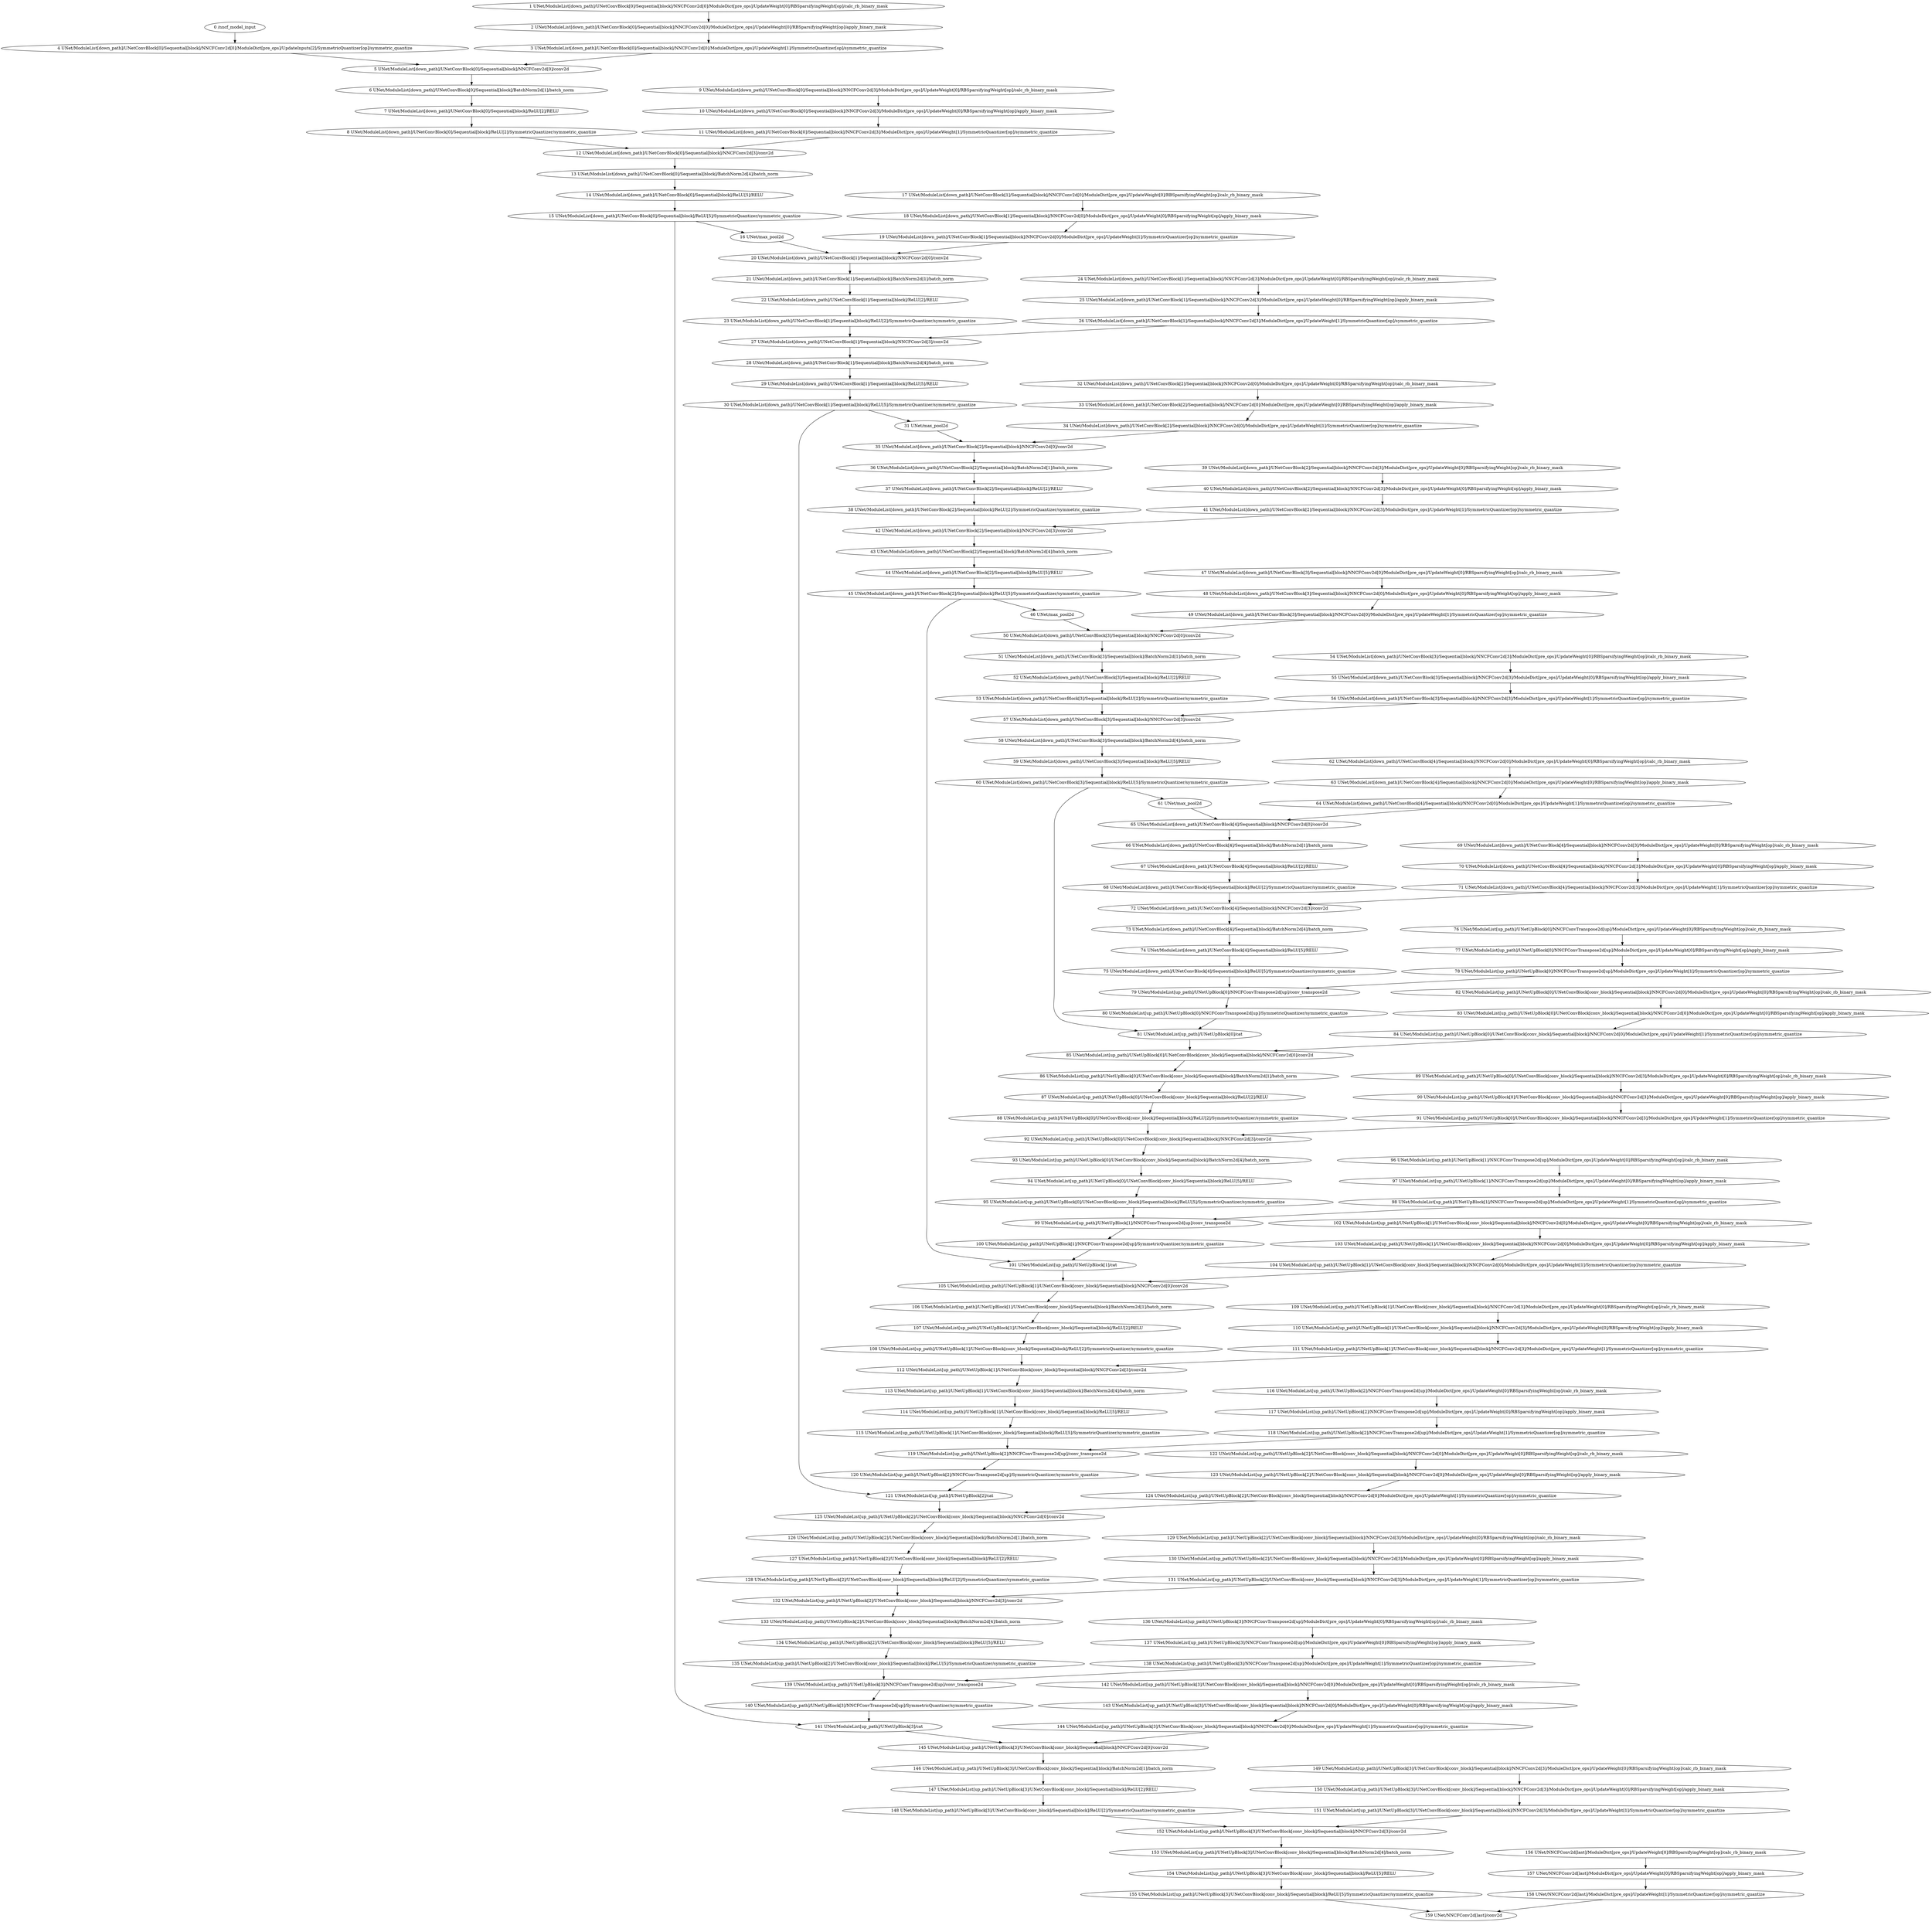 strict digraph  {
"0 /nncf_model_input" [id=0, scope="", type=nncf_model_input];
"1 UNet/ModuleList[down_path]/UNetConvBlock[0]/Sequential[block]/NNCFConv2d[0]/ModuleDict[pre_ops]/UpdateWeight[0]/RBSparsifyingWeight[op]/calc_rb_binary_mask" [id=1, scope="UNet/ModuleList[down_path]/UNetConvBlock[0]/Sequential[block]/NNCFConv2d[0]/ModuleDict[pre_ops]/UpdateWeight[0]/RBSparsifyingWeight[op]", type=calc_rb_binary_mask];
"2 UNet/ModuleList[down_path]/UNetConvBlock[0]/Sequential[block]/NNCFConv2d[0]/ModuleDict[pre_ops]/UpdateWeight[0]/RBSparsifyingWeight[op]/apply_binary_mask" [id=2, scope="UNet/ModuleList[down_path]/UNetConvBlock[0]/Sequential[block]/NNCFConv2d[0]/ModuleDict[pre_ops]/UpdateWeight[0]/RBSparsifyingWeight[op]", type=apply_binary_mask];
"3 UNet/ModuleList[down_path]/UNetConvBlock[0]/Sequential[block]/NNCFConv2d[0]/ModuleDict[pre_ops]/UpdateWeight[1]/SymmetricQuantizer[op]/symmetric_quantize" [id=3, scope="UNet/ModuleList[down_path]/UNetConvBlock[0]/Sequential[block]/NNCFConv2d[0]/ModuleDict[pre_ops]/UpdateWeight[1]/SymmetricQuantizer[op]", type=symmetric_quantize];
"4 UNet/ModuleList[down_path]/UNetConvBlock[0]/Sequential[block]/NNCFConv2d[0]/ModuleDict[pre_ops]/UpdateInputs[2]/SymmetricQuantizer[op]/symmetric_quantize" [id=4, scope="UNet/ModuleList[down_path]/UNetConvBlock[0]/Sequential[block]/NNCFConv2d[0]/ModuleDict[pre_ops]/UpdateInputs[2]/SymmetricQuantizer[op]", type=symmetric_quantize];
"5 UNet/ModuleList[down_path]/UNetConvBlock[0]/Sequential[block]/NNCFConv2d[0]/conv2d" [id=5, scope="UNet/ModuleList[down_path]/UNetConvBlock[0]/Sequential[block]/NNCFConv2d[0]", type=conv2d];
"6 UNet/ModuleList[down_path]/UNetConvBlock[0]/Sequential[block]/BatchNorm2d[1]/batch_norm" [id=6, scope="UNet/ModuleList[down_path]/UNetConvBlock[0]/Sequential[block]/BatchNorm2d[1]", type=batch_norm];
"7 UNet/ModuleList[down_path]/UNetConvBlock[0]/Sequential[block]/ReLU[2]/RELU" [id=7, scope="UNet/ModuleList[down_path]/UNetConvBlock[0]/Sequential[block]/ReLU[2]", type=RELU];
"8 UNet/ModuleList[down_path]/UNetConvBlock[0]/Sequential[block]/ReLU[2]/SymmetricQuantizer/symmetric_quantize" [id=8, scope="UNet/ModuleList[down_path]/UNetConvBlock[0]/Sequential[block]/ReLU[2]/SymmetricQuantizer", type=symmetric_quantize];
"9 UNet/ModuleList[down_path]/UNetConvBlock[0]/Sequential[block]/NNCFConv2d[3]/ModuleDict[pre_ops]/UpdateWeight[0]/RBSparsifyingWeight[op]/calc_rb_binary_mask" [id=9, scope="UNet/ModuleList[down_path]/UNetConvBlock[0]/Sequential[block]/NNCFConv2d[3]/ModuleDict[pre_ops]/UpdateWeight[0]/RBSparsifyingWeight[op]", type=calc_rb_binary_mask];
"10 UNet/ModuleList[down_path]/UNetConvBlock[0]/Sequential[block]/NNCFConv2d[3]/ModuleDict[pre_ops]/UpdateWeight[0]/RBSparsifyingWeight[op]/apply_binary_mask" [id=10, scope="UNet/ModuleList[down_path]/UNetConvBlock[0]/Sequential[block]/NNCFConv2d[3]/ModuleDict[pre_ops]/UpdateWeight[0]/RBSparsifyingWeight[op]", type=apply_binary_mask];
"11 UNet/ModuleList[down_path]/UNetConvBlock[0]/Sequential[block]/NNCFConv2d[3]/ModuleDict[pre_ops]/UpdateWeight[1]/SymmetricQuantizer[op]/symmetric_quantize" [id=11, scope="UNet/ModuleList[down_path]/UNetConvBlock[0]/Sequential[block]/NNCFConv2d[3]/ModuleDict[pre_ops]/UpdateWeight[1]/SymmetricQuantizer[op]", type=symmetric_quantize];
"12 UNet/ModuleList[down_path]/UNetConvBlock[0]/Sequential[block]/NNCFConv2d[3]/conv2d" [id=12, scope="UNet/ModuleList[down_path]/UNetConvBlock[0]/Sequential[block]/NNCFConv2d[3]", type=conv2d];
"13 UNet/ModuleList[down_path]/UNetConvBlock[0]/Sequential[block]/BatchNorm2d[4]/batch_norm" [id=13, scope="UNet/ModuleList[down_path]/UNetConvBlock[0]/Sequential[block]/BatchNorm2d[4]", type=batch_norm];
"14 UNet/ModuleList[down_path]/UNetConvBlock[0]/Sequential[block]/ReLU[5]/RELU" [id=14, scope="UNet/ModuleList[down_path]/UNetConvBlock[0]/Sequential[block]/ReLU[5]", type=RELU];
"15 UNet/ModuleList[down_path]/UNetConvBlock[0]/Sequential[block]/ReLU[5]/SymmetricQuantizer/symmetric_quantize" [id=15, scope="UNet/ModuleList[down_path]/UNetConvBlock[0]/Sequential[block]/ReLU[5]/SymmetricQuantizer", type=symmetric_quantize];
"16 UNet/max_pool2d" [id=16, scope=UNet, type=max_pool2d];
"17 UNet/ModuleList[down_path]/UNetConvBlock[1]/Sequential[block]/NNCFConv2d[0]/ModuleDict[pre_ops]/UpdateWeight[0]/RBSparsifyingWeight[op]/calc_rb_binary_mask" [id=17, scope="UNet/ModuleList[down_path]/UNetConvBlock[1]/Sequential[block]/NNCFConv2d[0]/ModuleDict[pre_ops]/UpdateWeight[0]/RBSparsifyingWeight[op]", type=calc_rb_binary_mask];
"18 UNet/ModuleList[down_path]/UNetConvBlock[1]/Sequential[block]/NNCFConv2d[0]/ModuleDict[pre_ops]/UpdateWeight[0]/RBSparsifyingWeight[op]/apply_binary_mask" [id=18, scope="UNet/ModuleList[down_path]/UNetConvBlock[1]/Sequential[block]/NNCFConv2d[0]/ModuleDict[pre_ops]/UpdateWeight[0]/RBSparsifyingWeight[op]", type=apply_binary_mask];
"19 UNet/ModuleList[down_path]/UNetConvBlock[1]/Sequential[block]/NNCFConv2d[0]/ModuleDict[pre_ops]/UpdateWeight[1]/SymmetricQuantizer[op]/symmetric_quantize" [id=19, scope="UNet/ModuleList[down_path]/UNetConvBlock[1]/Sequential[block]/NNCFConv2d[0]/ModuleDict[pre_ops]/UpdateWeight[1]/SymmetricQuantizer[op]", type=symmetric_quantize];
"20 UNet/ModuleList[down_path]/UNetConvBlock[1]/Sequential[block]/NNCFConv2d[0]/conv2d" [id=20, scope="UNet/ModuleList[down_path]/UNetConvBlock[1]/Sequential[block]/NNCFConv2d[0]", type=conv2d];
"21 UNet/ModuleList[down_path]/UNetConvBlock[1]/Sequential[block]/BatchNorm2d[1]/batch_norm" [id=21, scope="UNet/ModuleList[down_path]/UNetConvBlock[1]/Sequential[block]/BatchNorm2d[1]", type=batch_norm];
"22 UNet/ModuleList[down_path]/UNetConvBlock[1]/Sequential[block]/ReLU[2]/RELU" [id=22, scope="UNet/ModuleList[down_path]/UNetConvBlock[1]/Sequential[block]/ReLU[2]", type=RELU];
"23 UNet/ModuleList[down_path]/UNetConvBlock[1]/Sequential[block]/ReLU[2]/SymmetricQuantizer/symmetric_quantize" [id=23, scope="UNet/ModuleList[down_path]/UNetConvBlock[1]/Sequential[block]/ReLU[2]/SymmetricQuantizer", type=symmetric_quantize];
"24 UNet/ModuleList[down_path]/UNetConvBlock[1]/Sequential[block]/NNCFConv2d[3]/ModuleDict[pre_ops]/UpdateWeight[0]/RBSparsifyingWeight[op]/calc_rb_binary_mask" [id=24, scope="UNet/ModuleList[down_path]/UNetConvBlock[1]/Sequential[block]/NNCFConv2d[3]/ModuleDict[pre_ops]/UpdateWeight[0]/RBSparsifyingWeight[op]", type=calc_rb_binary_mask];
"25 UNet/ModuleList[down_path]/UNetConvBlock[1]/Sequential[block]/NNCFConv2d[3]/ModuleDict[pre_ops]/UpdateWeight[0]/RBSparsifyingWeight[op]/apply_binary_mask" [id=25, scope="UNet/ModuleList[down_path]/UNetConvBlock[1]/Sequential[block]/NNCFConv2d[3]/ModuleDict[pre_ops]/UpdateWeight[0]/RBSparsifyingWeight[op]", type=apply_binary_mask];
"26 UNet/ModuleList[down_path]/UNetConvBlock[1]/Sequential[block]/NNCFConv2d[3]/ModuleDict[pre_ops]/UpdateWeight[1]/SymmetricQuantizer[op]/symmetric_quantize" [id=26, scope="UNet/ModuleList[down_path]/UNetConvBlock[1]/Sequential[block]/NNCFConv2d[3]/ModuleDict[pre_ops]/UpdateWeight[1]/SymmetricQuantizer[op]", type=symmetric_quantize];
"27 UNet/ModuleList[down_path]/UNetConvBlock[1]/Sequential[block]/NNCFConv2d[3]/conv2d" [id=27, scope="UNet/ModuleList[down_path]/UNetConvBlock[1]/Sequential[block]/NNCFConv2d[3]", type=conv2d];
"28 UNet/ModuleList[down_path]/UNetConvBlock[1]/Sequential[block]/BatchNorm2d[4]/batch_norm" [id=28, scope="UNet/ModuleList[down_path]/UNetConvBlock[1]/Sequential[block]/BatchNorm2d[4]", type=batch_norm];
"29 UNet/ModuleList[down_path]/UNetConvBlock[1]/Sequential[block]/ReLU[5]/RELU" [id=29, scope="UNet/ModuleList[down_path]/UNetConvBlock[1]/Sequential[block]/ReLU[5]", type=RELU];
"30 UNet/ModuleList[down_path]/UNetConvBlock[1]/Sequential[block]/ReLU[5]/SymmetricQuantizer/symmetric_quantize" [id=30, scope="UNet/ModuleList[down_path]/UNetConvBlock[1]/Sequential[block]/ReLU[5]/SymmetricQuantizer", type=symmetric_quantize];
"31 UNet/max_pool2d" [id=31, scope=UNet, type=max_pool2d];
"32 UNet/ModuleList[down_path]/UNetConvBlock[2]/Sequential[block]/NNCFConv2d[0]/ModuleDict[pre_ops]/UpdateWeight[0]/RBSparsifyingWeight[op]/calc_rb_binary_mask" [id=32, scope="UNet/ModuleList[down_path]/UNetConvBlock[2]/Sequential[block]/NNCFConv2d[0]/ModuleDict[pre_ops]/UpdateWeight[0]/RBSparsifyingWeight[op]", type=calc_rb_binary_mask];
"33 UNet/ModuleList[down_path]/UNetConvBlock[2]/Sequential[block]/NNCFConv2d[0]/ModuleDict[pre_ops]/UpdateWeight[0]/RBSparsifyingWeight[op]/apply_binary_mask" [id=33, scope="UNet/ModuleList[down_path]/UNetConvBlock[2]/Sequential[block]/NNCFConv2d[0]/ModuleDict[pre_ops]/UpdateWeight[0]/RBSparsifyingWeight[op]", type=apply_binary_mask];
"34 UNet/ModuleList[down_path]/UNetConvBlock[2]/Sequential[block]/NNCFConv2d[0]/ModuleDict[pre_ops]/UpdateWeight[1]/SymmetricQuantizer[op]/symmetric_quantize" [id=34, scope="UNet/ModuleList[down_path]/UNetConvBlock[2]/Sequential[block]/NNCFConv2d[0]/ModuleDict[pre_ops]/UpdateWeight[1]/SymmetricQuantizer[op]", type=symmetric_quantize];
"35 UNet/ModuleList[down_path]/UNetConvBlock[2]/Sequential[block]/NNCFConv2d[0]/conv2d" [id=35, scope="UNet/ModuleList[down_path]/UNetConvBlock[2]/Sequential[block]/NNCFConv2d[0]", type=conv2d];
"36 UNet/ModuleList[down_path]/UNetConvBlock[2]/Sequential[block]/BatchNorm2d[1]/batch_norm" [id=36, scope="UNet/ModuleList[down_path]/UNetConvBlock[2]/Sequential[block]/BatchNorm2d[1]", type=batch_norm];
"37 UNet/ModuleList[down_path]/UNetConvBlock[2]/Sequential[block]/ReLU[2]/RELU" [id=37, scope="UNet/ModuleList[down_path]/UNetConvBlock[2]/Sequential[block]/ReLU[2]", type=RELU];
"38 UNet/ModuleList[down_path]/UNetConvBlock[2]/Sequential[block]/ReLU[2]/SymmetricQuantizer/symmetric_quantize" [id=38, scope="UNet/ModuleList[down_path]/UNetConvBlock[2]/Sequential[block]/ReLU[2]/SymmetricQuantizer", type=symmetric_quantize];
"39 UNet/ModuleList[down_path]/UNetConvBlock[2]/Sequential[block]/NNCFConv2d[3]/ModuleDict[pre_ops]/UpdateWeight[0]/RBSparsifyingWeight[op]/calc_rb_binary_mask" [id=39, scope="UNet/ModuleList[down_path]/UNetConvBlock[2]/Sequential[block]/NNCFConv2d[3]/ModuleDict[pre_ops]/UpdateWeight[0]/RBSparsifyingWeight[op]", type=calc_rb_binary_mask];
"40 UNet/ModuleList[down_path]/UNetConvBlock[2]/Sequential[block]/NNCFConv2d[3]/ModuleDict[pre_ops]/UpdateWeight[0]/RBSparsifyingWeight[op]/apply_binary_mask" [id=40, scope="UNet/ModuleList[down_path]/UNetConvBlock[2]/Sequential[block]/NNCFConv2d[3]/ModuleDict[pre_ops]/UpdateWeight[0]/RBSparsifyingWeight[op]", type=apply_binary_mask];
"41 UNet/ModuleList[down_path]/UNetConvBlock[2]/Sequential[block]/NNCFConv2d[3]/ModuleDict[pre_ops]/UpdateWeight[1]/SymmetricQuantizer[op]/symmetric_quantize" [id=41, scope="UNet/ModuleList[down_path]/UNetConvBlock[2]/Sequential[block]/NNCFConv2d[3]/ModuleDict[pre_ops]/UpdateWeight[1]/SymmetricQuantizer[op]", type=symmetric_quantize];
"42 UNet/ModuleList[down_path]/UNetConvBlock[2]/Sequential[block]/NNCFConv2d[3]/conv2d" [id=42, scope="UNet/ModuleList[down_path]/UNetConvBlock[2]/Sequential[block]/NNCFConv2d[3]", type=conv2d];
"43 UNet/ModuleList[down_path]/UNetConvBlock[2]/Sequential[block]/BatchNorm2d[4]/batch_norm" [id=43, scope="UNet/ModuleList[down_path]/UNetConvBlock[2]/Sequential[block]/BatchNorm2d[4]", type=batch_norm];
"44 UNet/ModuleList[down_path]/UNetConvBlock[2]/Sequential[block]/ReLU[5]/RELU" [id=44, scope="UNet/ModuleList[down_path]/UNetConvBlock[2]/Sequential[block]/ReLU[5]", type=RELU];
"45 UNet/ModuleList[down_path]/UNetConvBlock[2]/Sequential[block]/ReLU[5]/SymmetricQuantizer/symmetric_quantize" [id=45, scope="UNet/ModuleList[down_path]/UNetConvBlock[2]/Sequential[block]/ReLU[5]/SymmetricQuantizer", type=symmetric_quantize];
"46 UNet/max_pool2d" [id=46, scope=UNet, type=max_pool2d];
"47 UNet/ModuleList[down_path]/UNetConvBlock[3]/Sequential[block]/NNCFConv2d[0]/ModuleDict[pre_ops]/UpdateWeight[0]/RBSparsifyingWeight[op]/calc_rb_binary_mask" [id=47, scope="UNet/ModuleList[down_path]/UNetConvBlock[3]/Sequential[block]/NNCFConv2d[0]/ModuleDict[pre_ops]/UpdateWeight[0]/RBSparsifyingWeight[op]", type=calc_rb_binary_mask];
"48 UNet/ModuleList[down_path]/UNetConvBlock[3]/Sequential[block]/NNCFConv2d[0]/ModuleDict[pre_ops]/UpdateWeight[0]/RBSparsifyingWeight[op]/apply_binary_mask" [id=48, scope="UNet/ModuleList[down_path]/UNetConvBlock[3]/Sequential[block]/NNCFConv2d[0]/ModuleDict[pre_ops]/UpdateWeight[0]/RBSparsifyingWeight[op]", type=apply_binary_mask];
"49 UNet/ModuleList[down_path]/UNetConvBlock[3]/Sequential[block]/NNCFConv2d[0]/ModuleDict[pre_ops]/UpdateWeight[1]/SymmetricQuantizer[op]/symmetric_quantize" [id=49, scope="UNet/ModuleList[down_path]/UNetConvBlock[3]/Sequential[block]/NNCFConv2d[0]/ModuleDict[pre_ops]/UpdateWeight[1]/SymmetricQuantizer[op]", type=symmetric_quantize];
"50 UNet/ModuleList[down_path]/UNetConvBlock[3]/Sequential[block]/NNCFConv2d[0]/conv2d" [id=50, scope="UNet/ModuleList[down_path]/UNetConvBlock[3]/Sequential[block]/NNCFConv2d[0]", type=conv2d];
"51 UNet/ModuleList[down_path]/UNetConvBlock[3]/Sequential[block]/BatchNorm2d[1]/batch_norm" [id=51, scope="UNet/ModuleList[down_path]/UNetConvBlock[3]/Sequential[block]/BatchNorm2d[1]", type=batch_norm];
"52 UNet/ModuleList[down_path]/UNetConvBlock[3]/Sequential[block]/ReLU[2]/RELU" [id=52, scope="UNet/ModuleList[down_path]/UNetConvBlock[3]/Sequential[block]/ReLU[2]", type=RELU];
"53 UNet/ModuleList[down_path]/UNetConvBlock[3]/Sequential[block]/ReLU[2]/SymmetricQuantizer/symmetric_quantize" [id=53, scope="UNet/ModuleList[down_path]/UNetConvBlock[3]/Sequential[block]/ReLU[2]/SymmetricQuantizer", type=symmetric_quantize];
"54 UNet/ModuleList[down_path]/UNetConvBlock[3]/Sequential[block]/NNCFConv2d[3]/ModuleDict[pre_ops]/UpdateWeight[0]/RBSparsifyingWeight[op]/calc_rb_binary_mask" [id=54, scope="UNet/ModuleList[down_path]/UNetConvBlock[3]/Sequential[block]/NNCFConv2d[3]/ModuleDict[pre_ops]/UpdateWeight[0]/RBSparsifyingWeight[op]", type=calc_rb_binary_mask];
"55 UNet/ModuleList[down_path]/UNetConvBlock[3]/Sequential[block]/NNCFConv2d[3]/ModuleDict[pre_ops]/UpdateWeight[0]/RBSparsifyingWeight[op]/apply_binary_mask" [id=55, scope="UNet/ModuleList[down_path]/UNetConvBlock[3]/Sequential[block]/NNCFConv2d[3]/ModuleDict[pre_ops]/UpdateWeight[0]/RBSparsifyingWeight[op]", type=apply_binary_mask];
"56 UNet/ModuleList[down_path]/UNetConvBlock[3]/Sequential[block]/NNCFConv2d[3]/ModuleDict[pre_ops]/UpdateWeight[1]/SymmetricQuantizer[op]/symmetric_quantize" [id=56, scope="UNet/ModuleList[down_path]/UNetConvBlock[3]/Sequential[block]/NNCFConv2d[3]/ModuleDict[pre_ops]/UpdateWeight[1]/SymmetricQuantizer[op]", type=symmetric_quantize];
"57 UNet/ModuleList[down_path]/UNetConvBlock[3]/Sequential[block]/NNCFConv2d[3]/conv2d" [id=57, scope="UNet/ModuleList[down_path]/UNetConvBlock[3]/Sequential[block]/NNCFConv2d[3]", type=conv2d];
"58 UNet/ModuleList[down_path]/UNetConvBlock[3]/Sequential[block]/BatchNorm2d[4]/batch_norm" [id=58, scope="UNet/ModuleList[down_path]/UNetConvBlock[3]/Sequential[block]/BatchNorm2d[4]", type=batch_norm];
"59 UNet/ModuleList[down_path]/UNetConvBlock[3]/Sequential[block]/ReLU[5]/RELU" [id=59, scope="UNet/ModuleList[down_path]/UNetConvBlock[3]/Sequential[block]/ReLU[5]", type=RELU];
"60 UNet/ModuleList[down_path]/UNetConvBlock[3]/Sequential[block]/ReLU[5]/SymmetricQuantizer/symmetric_quantize" [id=60, scope="UNet/ModuleList[down_path]/UNetConvBlock[3]/Sequential[block]/ReLU[5]/SymmetricQuantizer", type=symmetric_quantize];
"61 UNet/max_pool2d" [id=61, scope=UNet, type=max_pool2d];
"62 UNet/ModuleList[down_path]/UNetConvBlock[4]/Sequential[block]/NNCFConv2d[0]/ModuleDict[pre_ops]/UpdateWeight[0]/RBSparsifyingWeight[op]/calc_rb_binary_mask" [id=62, scope="UNet/ModuleList[down_path]/UNetConvBlock[4]/Sequential[block]/NNCFConv2d[0]/ModuleDict[pre_ops]/UpdateWeight[0]/RBSparsifyingWeight[op]", type=calc_rb_binary_mask];
"63 UNet/ModuleList[down_path]/UNetConvBlock[4]/Sequential[block]/NNCFConv2d[0]/ModuleDict[pre_ops]/UpdateWeight[0]/RBSparsifyingWeight[op]/apply_binary_mask" [id=63, scope="UNet/ModuleList[down_path]/UNetConvBlock[4]/Sequential[block]/NNCFConv2d[0]/ModuleDict[pre_ops]/UpdateWeight[0]/RBSparsifyingWeight[op]", type=apply_binary_mask];
"64 UNet/ModuleList[down_path]/UNetConvBlock[4]/Sequential[block]/NNCFConv2d[0]/ModuleDict[pre_ops]/UpdateWeight[1]/SymmetricQuantizer[op]/symmetric_quantize" [id=64, scope="UNet/ModuleList[down_path]/UNetConvBlock[4]/Sequential[block]/NNCFConv2d[0]/ModuleDict[pre_ops]/UpdateWeight[1]/SymmetricQuantizer[op]", type=symmetric_quantize];
"65 UNet/ModuleList[down_path]/UNetConvBlock[4]/Sequential[block]/NNCFConv2d[0]/conv2d" [id=65, scope="UNet/ModuleList[down_path]/UNetConvBlock[4]/Sequential[block]/NNCFConv2d[0]", type=conv2d];
"66 UNet/ModuleList[down_path]/UNetConvBlock[4]/Sequential[block]/BatchNorm2d[1]/batch_norm" [id=66, scope="UNet/ModuleList[down_path]/UNetConvBlock[4]/Sequential[block]/BatchNorm2d[1]", type=batch_norm];
"67 UNet/ModuleList[down_path]/UNetConvBlock[4]/Sequential[block]/ReLU[2]/RELU" [id=67, scope="UNet/ModuleList[down_path]/UNetConvBlock[4]/Sequential[block]/ReLU[2]", type=RELU];
"68 UNet/ModuleList[down_path]/UNetConvBlock[4]/Sequential[block]/ReLU[2]/SymmetricQuantizer/symmetric_quantize" [id=68, scope="UNet/ModuleList[down_path]/UNetConvBlock[4]/Sequential[block]/ReLU[2]/SymmetricQuantizer", type=symmetric_quantize];
"69 UNet/ModuleList[down_path]/UNetConvBlock[4]/Sequential[block]/NNCFConv2d[3]/ModuleDict[pre_ops]/UpdateWeight[0]/RBSparsifyingWeight[op]/calc_rb_binary_mask" [id=69, scope="UNet/ModuleList[down_path]/UNetConvBlock[4]/Sequential[block]/NNCFConv2d[3]/ModuleDict[pre_ops]/UpdateWeight[0]/RBSparsifyingWeight[op]", type=calc_rb_binary_mask];
"70 UNet/ModuleList[down_path]/UNetConvBlock[4]/Sequential[block]/NNCFConv2d[3]/ModuleDict[pre_ops]/UpdateWeight[0]/RBSparsifyingWeight[op]/apply_binary_mask" [id=70, scope="UNet/ModuleList[down_path]/UNetConvBlock[4]/Sequential[block]/NNCFConv2d[3]/ModuleDict[pre_ops]/UpdateWeight[0]/RBSparsifyingWeight[op]", type=apply_binary_mask];
"71 UNet/ModuleList[down_path]/UNetConvBlock[4]/Sequential[block]/NNCFConv2d[3]/ModuleDict[pre_ops]/UpdateWeight[1]/SymmetricQuantizer[op]/symmetric_quantize" [id=71, scope="UNet/ModuleList[down_path]/UNetConvBlock[4]/Sequential[block]/NNCFConv2d[3]/ModuleDict[pre_ops]/UpdateWeight[1]/SymmetricQuantizer[op]", type=symmetric_quantize];
"72 UNet/ModuleList[down_path]/UNetConvBlock[4]/Sequential[block]/NNCFConv2d[3]/conv2d" [id=72, scope="UNet/ModuleList[down_path]/UNetConvBlock[4]/Sequential[block]/NNCFConv2d[3]", type=conv2d];
"73 UNet/ModuleList[down_path]/UNetConvBlock[4]/Sequential[block]/BatchNorm2d[4]/batch_norm" [id=73, scope="UNet/ModuleList[down_path]/UNetConvBlock[4]/Sequential[block]/BatchNorm2d[4]", type=batch_norm];
"74 UNet/ModuleList[down_path]/UNetConvBlock[4]/Sequential[block]/ReLU[5]/RELU" [id=74, scope="UNet/ModuleList[down_path]/UNetConvBlock[4]/Sequential[block]/ReLU[5]", type=RELU];
"75 UNet/ModuleList[down_path]/UNetConvBlock[4]/Sequential[block]/ReLU[5]/SymmetricQuantizer/symmetric_quantize" [id=75, scope="UNet/ModuleList[down_path]/UNetConvBlock[4]/Sequential[block]/ReLU[5]/SymmetricQuantizer", type=symmetric_quantize];
"76 UNet/ModuleList[up_path]/UNetUpBlock[0]/NNCFConvTranspose2d[up]/ModuleDict[pre_ops]/UpdateWeight[0]/RBSparsifyingWeight[op]/calc_rb_binary_mask" [id=76, scope="UNet/ModuleList[up_path]/UNetUpBlock[0]/NNCFConvTranspose2d[up]/ModuleDict[pre_ops]/UpdateWeight[0]/RBSparsifyingWeight[op]", type=calc_rb_binary_mask];
"77 UNet/ModuleList[up_path]/UNetUpBlock[0]/NNCFConvTranspose2d[up]/ModuleDict[pre_ops]/UpdateWeight[0]/RBSparsifyingWeight[op]/apply_binary_mask" [id=77, scope="UNet/ModuleList[up_path]/UNetUpBlock[0]/NNCFConvTranspose2d[up]/ModuleDict[pre_ops]/UpdateWeight[0]/RBSparsifyingWeight[op]", type=apply_binary_mask];
"78 UNet/ModuleList[up_path]/UNetUpBlock[0]/NNCFConvTranspose2d[up]/ModuleDict[pre_ops]/UpdateWeight[1]/SymmetricQuantizer[op]/symmetric_quantize" [id=78, scope="UNet/ModuleList[up_path]/UNetUpBlock[0]/NNCFConvTranspose2d[up]/ModuleDict[pre_ops]/UpdateWeight[1]/SymmetricQuantizer[op]", type=symmetric_quantize];
"79 UNet/ModuleList[up_path]/UNetUpBlock[0]/NNCFConvTranspose2d[up]/conv_transpose2d" [id=79, scope="UNet/ModuleList[up_path]/UNetUpBlock[0]/NNCFConvTranspose2d[up]", type=conv_transpose2d];
"80 UNet/ModuleList[up_path]/UNetUpBlock[0]/NNCFConvTranspose2d[up]/SymmetricQuantizer/symmetric_quantize" [id=80, scope="UNet/ModuleList[up_path]/UNetUpBlock[0]/NNCFConvTranspose2d[up]/SymmetricQuantizer", type=symmetric_quantize];
"81 UNet/ModuleList[up_path]/UNetUpBlock[0]/cat" [id=81, scope="UNet/ModuleList[up_path]/UNetUpBlock[0]", type=cat];
"82 UNet/ModuleList[up_path]/UNetUpBlock[0]/UNetConvBlock[conv_block]/Sequential[block]/NNCFConv2d[0]/ModuleDict[pre_ops]/UpdateWeight[0]/RBSparsifyingWeight[op]/calc_rb_binary_mask" [id=82, scope="UNet/ModuleList[up_path]/UNetUpBlock[0]/UNetConvBlock[conv_block]/Sequential[block]/NNCFConv2d[0]/ModuleDict[pre_ops]/UpdateWeight[0]/RBSparsifyingWeight[op]", type=calc_rb_binary_mask];
"83 UNet/ModuleList[up_path]/UNetUpBlock[0]/UNetConvBlock[conv_block]/Sequential[block]/NNCFConv2d[0]/ModuleDict[pre_ops]/UpdateWeight[0]/RBSparsifyingWeight[op]/apply_binary_mask" [id=83, scope="UNet/ModuleList[up_path]/UNetUpBlock[0]/UNetConvBlock[conv_block]/Sequential[block]/NNCFConv2d[0]/ModuleDict[pre_ops]/UpdateWeight[0]/RBSparsifyingWeight[op]", type=apply_binary_mask];
"84 UNet/ModuleList[up_path]/UNetUpBlock[0]/UNetConvBlock[conv_block]/Sequential[block]/NNCFConv2d[0]/ModuleDict[pre_ops]/UpdateWeight[1]/SymmetricQuantizer[op]/symmetric_quantize" [id=84, scope="UNet/ModuleList[up_path]/UNetUpBlock[0]/UNetConvBlock[conv_block]/Sequential[block]/NNCFConv2d[0]/ModuleDict[pre_ops]/UpdateWeight[1]/SymmetricQuantizer[op]", type=symmetric_quantize];
"85 UNet/ModuleList[up_path]/UNetUpBlock[0]/UNetConvBlock[conv_block]/Sequential[block]/NNCFConv2d[0]/conv2d" [id=85, scope="UNet/ModuleList[up_path]/UNetUpBlock[0]/UNetConvBlock[conv_block]/Sequential[block]/NNCFConv2d[0]", type=conv2d];
"86 UNet/ModuleList[up_path]/UNetUpBlock[0]/UNetConvBlock[conv_block]/Sequential[block]/BatchNorm2d[1]/batch_norm" [id=86, scope="UNet/ModuleList[up_path]/UNetUpBlock[0]/UNetConvBlock[conv_block]/Sequential[block]/BatchNorm2d[1]", type=batch_norm];
"87 UNet/ModuleList[up_path]/UNetUpBlock[0]/UNetConvBlock[conv_block]/Sequential[block]/ReLU[2]/RELU" [id=87, scope="UNet/ModuleList[up_path]/UNetUpBlock[0]/UNetConvBlock[conv_block]/Sequential[block]/ReLU[2]", type=RELU];
"88 UNet/ModuleList[up_path]/UNetUpBlock[0]/UNetConvBlock[conv_block]/Sequential[block]/ReLU[2]/SymmetricQuantizer/symmetric_quantize" [id=88, scope="UNet/ModuleList[up_path]/UNetUpBlock[0]/UNetConvBlock[conv_block]/Sequential[block]/ReLU[2]/SymmetricQuantizer", type=symmetric_quantize];
"89 UNet/ModuleList[up_path]/UNetUpBlock[0]/UNetConvBlock[conv_block]/Sequential[block]/NNCFConv2d[3]/ModuleDict[pre_ops]/UpdateWeight[0]/RBSparsifyingWeight[op]/calc_rb_binary_mask" [id=89, scope="UNet/ModuleList[up_path]/UNetUpBlock[0]/UNetConvBlock[conv_block]/Sequential[block]/NNCFConv2d[3]/ModuleDict[pre_ops]/UpdateWeight[0]/RBSparsifyingWeight[op]", type=calc_rb_binary_mask];
"90 UNet/ModuleList[up_path]/UNetUpBlock[0]/UNetConvBlock[conv_block]/Sequential[block]/NNCFConv2d[3]/ModuleDict[pre_ops]/UpdateWeight[0]/RBSparsifyingWeight[op]/apply_binary_mask" [id=90, scope="UNet/ModuleList[up_path]/UNetUpBlock[0]/UNetConvBlock[conv_block]/Sequential[block]/NNCFConv2d[3]/ModuleDict[pre_ops]/UpdateWeight[0]/RBSparsifyingWeight[op]", type=apply_binary_mask];
"91 UNet/ModuleList[up_path]/UNetUpBlock[0]/UNetConvBlock[conv_block]/Sequential[block]/NNCFConv2d[3]/ModuleDict[pre_ops]/UpdateWeight[1]/SymmetricQuantizer[op]/symmetric_quantize" [id=91, scope="UNet/ModuleList[up_path]/UNetUpBlock[0]/UNetConvBlock[conv_block]/Sequential[block]/NNCFConv2d[3]/ModuleDict[pre_ops]/UpdateWeight[1]/SymmetricQuantizer[op]", type=symmetric_quantize];
"92 UNet/ModuleList[up_path]/UNetUpBlock[0]/UNetConvBlock[conv_block]/Sequential[block]/NNCFConv2d[3]/conv2d" [id=92, scope="UNet/ModuleList[up_path]/UNetUpBlock[0]/UNetConvBlock[conv_block]/Sequential[block]/NNCFConv2d[3]", type=conv2d];
"93 UNet/ModuleList[up_path]/UNetUpBlock[0]/UNetConvBlock[conv_block]/Sequential[block]/BatchNorm2d[4]/batch_norm" [id=93, scope="UNet/ModuleList[up_path]/UNetUpBlock[0]/UNetConvBlock[conv_block]/Sequential[block]/BatchNorm2d[4]", type=batch_norm];
"94 UNet/ModuleList[up_path]/UNetUpBlock[0]/UNetConvBlock[conv_block]/Sequential[block]/ReLU[5]/RELU" [id=94, scope="UNet/ModuleList[up_path]/UNetUpBlock[0]/UNetConvBlock[conv_block]/Sequential[block]/ReLU[5]", type=RELU];
"95 UNet/ModuleList[up_path]/UNetUpBlock[0]/UNetConvBlock[conv_block]/Sequential[block]/ReLU[5]/SymmetricQuantizer/symmetric_quantize" [id=95, scope="UNet/ModuleList[up_path]/UNetUpBlock[0]/UNetConvBlock[conv_block]/Sequential[block]/ReLU[5]/SymmetricQuantizer", type=symmetric_quantize];
"96 UNet/ModuleList[up_path]/UNetUpBlock[1]/NNCFConvTranspose2d[up]/ModuleDict[pre_ops]/UpdateWeight[0]/RBSparsifyingWeight[op]/calc_rb_binary_mask" [id=96, scope="UNet/ModuleList[up_path]/UNetUpBlock[1]/NNCFConvTranspose2d[up]/ModuleDict[pre_ops]/UpdateWeight[0]/RBSparsifyingWeight[op]", type=calc_rb_binary_mask];
"97 UNet/ModuleList[up_path]/UNetUpBlock[1]/NNCFConvTranspose2d[up]/ModuleDict[pre_ops]/UpdateWeight[0]/RBSparsifyingWeight[op]/apply_binary_mask" [id=97, scope="UNet/ModuleList[up_path]/UNetUpBlock[1]/NNCFConvTranspose2d[up]/ModuleDict[pre_ops]/UpdateWeight[0]/RBSparsifyingWeight[op]", type=apply_binary_mask];
"98 UNet/ModuleList[up_path]/UNetUpBlock[1]/NNCFConvTranspose2d[up]/ModuleDict[pre_ops]/UpdateWeight[1]/SymmetricQuantizer[op]/symmetric_quantize" [id=98, scope="UNet/ModuleList[up_path]/UNetUpBlock[1]/NNCFConvTranspose2d[up]/ModuleDict[pre_ops]/UpdateWeight[1]/SymmetricQuantizer[op]", type=symmetric_quantize];
"99 UNet/ModuleList[up_path]/UNetUpBlock[1]/NNCFConvTranspose2d[up]/conv_transpose2d" [id=99, scope="UNet/ModuleList[up_path]/UNetUpBlock[1]/NNCFConvTranspose2d[up]", type=conv_transpose2d];
"100 UNet/ModuleList[up_path]/UNetUpBlock[1]/NNCFConvTranspose2d[up]/SymmetricQuantizer/symmetric_quantize" [id=100, scope="UNet/ModuleList[up_path]/UNetUpBlock[1]/NNCFConvTranspose2d[up]/SymmetricQuantizer", type=symmetric_quantize];
"101 UNet/ModuleList[up_path]/UNetUpBlock[1]/cat" [id=101, scope="UNet/ModuleList[up_path]/UNetUpBlock[1]", type=cat];
"102 UNet/ModuleList[up_path]/UNetUpBlock[1]/UNetConvBlock[conv_block]/Sequential[block]/NNCFConv2d[0]/ModuleDict[pre_ops]/UpdateWeight[0]/RBSparsifyingWeight[op]/calc_rb_binary_mask" [id=102, scope="UNet/ModuleList[up_path]/UNetUpBlock[1]/UNetConvBlock[conv_block]/Sequential[block]/NNCFConv2d[0]/ModuleDict[pre_ops]/UpdateWeight[0]/RBSparsifyingWeight[op]", type=calc_rb_binary_mask];
"103 UNet/ModuleList[up_path]/UNetUpBlock[1]/UNetConvBlock[conv_block]/Sequential[block]/NNCFConv2d[0]/ModuleDict[pre_ops]/UpdateWeight[0]/RBSparsifyingWeight[op]/apply_binary_mask" [id=103, scope="UNet/ModuleList[up_path]/UNetUpBlock[1]/UNetConvBlock[conv_block]/Sequential[block]/NNCFConv2d[0]/ModuleDict[pre_ops]/UpdateWeight[0]/RBSparsifyingWeight[op]", type=apply_binary_mask];
"104 UNet/ModuleList[up_path]/UNetUpBlock[1]/UNetConvBlock[conv_block]/Sequential[block]/NNCFConv2d[0]/ModuleDict[pre_ops]/UpdateWeight[1]/SymmetricQuantizer[op]/symmetric_quantize" [id=104, scope="UNet/ModuleList[up_path]/UNetUpBlock[1]/UNetConvBlock[conv_block]/Sequential[block]/NNCFConv2d[0]/ModuleDict[pre_ops]/UpdateWeight[1]/SymmetricQuantizer[op]", type=symmetric_quantize];
"105 UNet/ModuleList[up_path]/UNetUpBlock[1]/UNetConvBlock[conv_block]/Sequential[block]/NNCFConv2d[0]/conv2d" [id=105, scope="UNet/ModuleList[up_path]/UNetUpBlock[1]/UNetConvBlock[conv_block]/Sequential[block]/NNCFConv2d[0]", type=conv2d];
"106 UNet/ModuleList[up_path]/UNetUpBlock[1]/UNetConvBlock[conv_block]/Sequential[block]/BatchNorm2d[1]/batch_norm" [id=106, scope="UNet/ModuleList[up_path]/UNetUpBlock[1]/UNetConvBlock[conv_block]/Sequential[block]/BatchNorm2d[1]", type=batch_norm];
"107 UNet/ModuleList[up_path]/UNetUpBlock[1]/UNetConvBlock[conv_block]/Sequential[block]/ReLU[2]/RELU" [id=107, scope="UNet/ModuleList[up_path]/UNetUpBlock[1]/UNetConvBlock[conv_block]/Sequential[block]/ReLU[2]", type=RELU];
"108 UNet/ModuleList[up_path]/UNetUpBlock[1]/UNetConvBlock[conv_block]/Sequential[block]/ReLU[2]/SymmetricQuantizer/symmetric_quantize" [id=108, scope="UNet/ModuleList[up_path]/UNetUpBlock[1]/UNetConvBlock[conv_block]/Sequential[block]/ReLU[2]/SymmetricQuantizer", type=symmetric_quantize];
"109 UNet/ModuleList[up_path]/UNetUpBlock[1]/UNetConvBlock[conv_block]/Sequential[block]/NNCFConv2d[3]/ModuleDict[pre_ops]/UpdateWeight[0]/RBSparsifyingWeight[op]/calc_rb_binary_mask" [id=109, scope="UNet/ModuleList[up_path]/UNetUpBlock[1]/UNetConvBlock[conv_block]/Sequential[block]/NNCFConv2d[3]/ModuleDict[pre_ops]/UpdateWeight[0]/RBSparsifyingWeight[op]", type=calc_rb_binary_mask];
"110 UNet/ModuleList[up_path]/UNetUpBlock[1]/UNetConvBlock[conv_block]/Sequential[block]/NNCFConv2d[3]/ModuleDict[pre_ops]/UpdateWeight[0]/RBSparsifyingWeight[op]/apply_binary_mask" [id=110, scope="UNet/ModuleList[up_path]/UNetUpBlock[1]/UNetConvBlock[conv_block]/Sequential[block]/NNCFConv2d[3]/ModuleDict[pre_ops]/UpdateWeight[0]/RBSparsifyingWeight[op]", type=apply_binary_mask];
"111 UNet/ModuleList[up_path]/UNetUpBlock[1]/UNetConvBlock[conv_block]/Sequential[block]/NNCFConv2d[3]/ModuleDict[pre_ops]/UpdateWeight[1]/SymmetricQuantizer[op]/symmetric_quantize" [id=111, scope="UNet/ModuleList[up_path]/UNetUpBlock[1]/UNetConvBlock[conv_block]/Sequential[block]/NNCFConv2d[3]/ModuleDict[pre_ops]/UpdateWeight[1]/SymmetricQuantizer[op]", type=symmetric_quantize];
"112 UNet/ModuleList[up_path]/UNetUpBlock[1]/UNetConvBlock[conv_block]/Sequential[block]/NNCFConv2d[3]/conv2d" [id=112, scope="UNet/ModuleList[up_path]/UNetUpBlock[1]/UNetConvBlock[conv_block]/Sequential[block]/NNCFConv2d[3]", type=conv2d];
"113 UNet/ModuleList[up_path]/UNetUpBlock[1]/UNetConvBlock[conv_block]/Sequential[block]/BatchNorm2d[4]/batch_norm" [id=113, scope="UNet/ModuleList[up_path]/UNetUpBlock[1]/UNetConvBlock[conv_block]/Sequential[block]/BatchNorm2d[4]", type=batch_norm];
"114 UNet/ModuleList[up_path]/UNetUpBlock[1]/UNetConvBlock[conv_block]/Sequential[block]/ReLU[5]/RELU" [id=114, scope="UNet/ModuleList[up_path]/UNetUpBlock[1]/UNetConvBlock[conv_block]/Sequential[block]/ReLU[5]", type=RELU];
"115 UNet/ModuleList[up_path]/UNetUpBlock[1]/UNetConvBlock[conv_block]/Sequential[block]/ReLU[5]/SymmetricQuantizer/symmetric_quantize" [id=115, scope="UNet/ModuleList[up_path]/UNetUpBlock[1]/UNetConvBlock[conv_block]/Sequential[block]/ReLU[5]/SymmetricQuantizer", type=symmetric_quantize];
"116 UNet/ModuleList[up_path]/UNetUpBlock[2]/NNCFConvTranspose2d[up]/ModuleDict[pre_ops]/UpdateWeight[0]/RBSparsifyingWeight[op]/calc_rb_binary_mask" [id=116, scope="UNet/ModuleList[up_path]/UNetUpBlock[2]/NNCFConvTranspose2d[up]/ModuleDict[pre_ops]/UpdateWeight[0]/RBSparsifyingWeight[op]", type=calc_rb_binary_mask];
"117 UNet/ModuleList[up_path]/UNetUpBlock[2]/NNCFConvTranspose2d[up]/ModuleDict[pre_ops]/UpdateWeight[0]/RBSparsifyingWeight[op]/apply_binary_mask" [id=117, scope="UNet/ModuleList[up_path]/UNetUpBlock[2]/NNCFConvTranspose2d[up]/ModuleDict[pre_ops]/UpdateWeight[0]/RBSparsifyingWeight[op]", type=apply_binary_mask];
"118 UNet/ModuleList[up_path]/UNetUpBlock[2]/NNCFConvTranspose2d[up]/ModuleDict[pre_ops]/UpdateWeight[1]/SymmetricQuantizer[op]/symmetric_quantize" [id=118, scope="UNet/ModuleList[up_path]/UNetUpBlock[2]/NNCFConvTranspose2d[up]/ModuleDict[pre_ops]/UpdateWeight[1]/SymmetricQuantizer[op]", type=symmetric_quantize];
"119 UNet/ModuleList[up_path]/UNetUpBlock[2]/NNCFConvTranspose2d[up]/conv_transpose2d" [id=119, scope="UNet/ModuleList[up_path]/UNetUpBlock[2]/NNCFConvTranspose2d[up]", type=conv_transpose2d];
"120 UNet/ModuleList[up_path]/UNetUpBlock[2]/NNCFConvTranspose2d[up]/SymmetricQuantizer/symmetric_quantize" [id=120, scope="UNet/ModuleList[up_path]/UNetUpBlock[2]/NNCFConvTranspose2d[up]/SymmetricQuantizer", type=symmetric_quantize];
"121 UNet/ModuleList[up_path]/UNetUpBlock[2]/cat" [id=121, scope="UNet/ModuleList[up_path]/UNetUpBlock[2]", type=cat];
"122 UNet/ModuleList[up_path]/UNetUpBlock[2]/UNetConvBlock[conv_block]/Sequential[block]/NNCFConv2d[0]/ModuleDict[pre_ops]/UpdateWeight[0]/RBSparsifyingWeight[op]/calc_rb_binary_mask" [id=122, scope="UNet/ModuleList[up_path]/UNetUpBlock[2]/UNetConvBlock[conv_block]/Sequential[block]/NNCFConv2d[0]/ModuleDict[pre_ops]/UpdateWeight[0]/RBSparsifyingWeight[op]", type=calc_rb_binary_mask];
"123 UNet/ModuleList[up_path]/UNetUpBlock[2]/UNetConvBlock[conv_block]/Sequential[block]/NNCFConv2d[0]/ModuleDict[pre_ops]/UpdateWeight[0]/RBSparsifyingWeight[op]/apply_binary_mask" [id=123, scope="UNet/ModuleList[up_path]/UNetUpBlock[2]/UNetConvBlock[conv_block]/Sequential[block]/NNCFConv2d[0]/ModuleDict[pre_ops]/UpdateWeight[0]/RBSparsifyingWeight[op]", type=apply_binary_mask];
"124 UNet/ModuleList[up_path]/UNetUpBlock[2]/UNetConvBlock[conv_block]/Sequential[block]/NNCFConv2d[0]/ModuleDict[pre_ops]/UpdateWeight[1]/SymmetricQuantizer[op]/symmetric_quantize" [id=124, scope="UNet/ModuleList[up_path]/UNetUpBlock[2]/UNetConvBlock[conv_block]/Sequential[block]/NNCFConv2d[0]/ModuleDict[pre_ops]/UpdateWeight[1]/SymmetricQuantizer[op]", type=symmetric_quantize];
"125 UNet/ModuleList[up_path]/UNetUpBlock[2]/UNetConvBlock[conv_block]/Sequential[block]/NNCFConv2d[0]/conv2d" [id=125, scope="UNet/ModuleList[up_path]/UNetUpBlock[2]/UNetConvBlock[conv_block]/Sequential[block]/NNCFConv2d[0]", type=conv2d];
"126 UNet/ModuleList[up_path]/UNetUpBlock[2]/UNetConvBlock[conv_block]/Sequential[block]/BatchNorm2d[1]/batch_norm" [id=126, scope="UNet/ModuleList[up_path]/UNetUpBlock[2]/UNetConvBlock[conv_block]/Sequential[block]/BatchNorm2d[1]", type=batch_norm];
"127 UNet/ModuleList[up_path]/UNetUpBlock[2]/UNetConvBlock[conv_block]/Sequential[block]/ReLU[2]/RELU" [id=127, scope="UNet/ModuleList[up_path]/UNetUpBlock[2]/UNetConvBlock[conv_block]/Sequential[block]/ReLU[2]", type=RELU];
"128 UNet/ModuleList[up_path]/UNetUpBlock[2]/UNetConvBlock[conv_block]/Sequential[block]/ReLU[2]/SymmetricQuantizer/symmetric_quantize" [id=128, scope="UNet/ModuleList[up_path]/UNetUpBlock[2]/UNetConvBlock[conv_block]/Sequential[block]/ReLU[2]/SymmetricQuantizer", type=symmetric_quantize];
"129 UNet/ModuleList[up_path]/UNetUpBlock[2]/UNetConvBlock[conv_block]/Sequential[block]/NNCFConv2d[3]/ModuleDict[pre_ops]/UpdateWeight[0]/RBSparsifyingWeight[op]/calc_rb_binary_mask" [id=129, scope="UNet/ModuleList[up_path]/UNetUpBlock[2]/UNetConvBlock[conv_block]/Sequential[block]/NNCFConv2d[3]/ModuleDict[pre_ops]/UpdateWeight[0]/RBSparsifyingWeight[op]", type=calc_rb_binary_mask];
"130 UNet/ModuleList[up_path]/UNetUpBlock[2]/UNetConvBlock[conv_block]/Sequential[block]/NNCFConv2d[3]/ModuleDict[pre_ops]/UpdateWeight[0]/RBSparsifyingWeight[op]/apply_binary_mask" [id=130, scope="UNet/ModuleList[up_path]/UNetUpBlock[2]/UNetConvBlock[conv_block]/Sequential[block]/NNCFConv2d[3]/ModuleDict[pre_ops]/UpdateWeight[0]/RBSparsifyingWeight[op]", type=apply_binary_mask];
"131 UNet/ModuleList[up_path]/UNetUpBlock[2]/UNetConvBlock[conv_block]/Sequential[block]/NNCFConv2d[3]/ModuleDict[pre_ops]/UpdateWeight[1]/SymmetricQuantizer[op]/symmetric_quantize" [id=131, scope="UNet/ModuleList[up_path]/UNetUpBlock[2]/UNetConvBlock[conv_block]/Sequential[block]/NNCFConv2d[3]/ModuleDict[pre_ops]/UpdateWeight[1]/SymmetricQuantizer[op]", type=symmetric_quantize];
"132 UNet/ModuleList[up_path]/UNetUpBlock[2]/UNetConvBlock[conv_block]/Sequential[block]/NNCFConv2d[3]/conv2d" [id=132, scope="UNet/ModuleList[up_path]/UNetUpBlock[2]/UNetConvBlock[conv_block]/Sequential[block]/NNCFConv2d[3]", type=conv2d];
"133 UNet/ModuleList[up_path]/UNetUpBlock[2]/UNetConvBlock[conv_block]/Sequential[block]/BatchNorm2d[4]/batch_norm" [id=133, scope="UNet/ModuleList[up_path]/UNetUpBlock[2]/UNetConvBlock[conv_block]/Sequential[block]/BatchNorm2d[4]", type=batch_norm];
"134 UNet/ModuleList[up_path]/UNetUpBlock[2]/UNetConvBlock[conv_block]/Sequential[block]/ReLU[5]/RELU" [id=134, scope="UNet/ModuleList[up_path]/UNetUpBlock[2]/UNetConvBlock[conv_block]/Sequential[block]/ReLU[5]", type=RELU];
"135 UNet/ModuleList[up_path]/UNetUpBlock[2]/UNetConvBlock[conv_block]/Sequential[block]/ReLU[5]/SymmetricQuantizer/symmetric_quantize" [id=135, scope="UNet/ModuleList[up_path]/UNetUpBlock[2]/UNetConvBlock[conv_block]/Sequential[block]/ReLU[5]/SymmetricQuantizer", type=symmetric_quantize];
"136 UNet/ModuleList[up_path]/UNetUpBlock[3]/NNCFConvTranspose2d[up]/ModuleDict[pre_ops]/UpdateWeight[0]/RBSparsifyingWeight[op]/calc_rb_binary_mask" [id=136, scope="UNet/ModuleList[up_path]/UNetUpBlock[3]/NNCFConvTranspose2d[up]/ModuleDict[pre_ops]/UpdateWeight[0]/RBSparsifyingWeight[op]", type=calc_rb_binary_mask];
"137 UNet/ModuleList[up_path]/UNetUpBlock[3]/NNCFConvTranspose2d[up]/ModuleDict[pre_ops]/UpdateWeight[0]/RBSparsifyingWeight[op]/apply_binary_mask" [id=137, scope="UNet/ModuleList[up_path]/UNetUpBlock[3]/NNCFConvTranspose2d[up]/ModuleDict[pre_ops]/UpdateWeight[0]/RBSparsifyingWeight[op]", type=apply_binary_mask];
"138 UNet/ModuleList[up_path]/UNetUpBlock[3]/NNCFConvTranspose2d[up]/ModuleDict[pre_ops]/UpdateWeight[1]/SymmetricQuantizer[op]/symmetric_quantize" [id=138, scope="UNet/ModuleList[up_path]/UNetUpBlock[3]/NNCFConvTranspose2d[up]/ModuleDict[pre_ops]/UpdateWeight[1]/SymmetricQuantizer[op]", type=symmetric_quantize];
"139 UNet/ModuleList[up_path]/UNetUpBlock[3]/NNCFConvTranspose2d[up]/conv_transpose2d" [id=139, scope="UNet/ModuleList[up_path]/UNetUpBlock[3]/NNCFConvTranspose2d[up]", type=conv_transpose2d];
"140 UNet/ModuleList[up_path]/UNetUpBlock[3]/NNCFConvTranspose2d[up]/SymmetricQuantizer/symmetric_quantize" [id=140, scope="UNet/ModuleList[up_path]/UNetUpBlock[3]/NNCFConvTranspose2d[up]/SymmetricQuantizer", type=symmetric_quantize];
"141 UNet/ModuleList[up_path]/UNetUpBlock[3]/cat" [id=141, scope="UNet/ModuleList[up_path]/UNetUpBlock[3]", type=cat];
"142 UNet/ModuleList[up_path]/UNetUpBlock[3]/UNetConvBlock[conv_block]/Sequential[block]/NNCFConv2d[0]/ModuleDict[pre_ops]/UpdateWeight[0]/RBSparsifyingWeight[op]/calc_rb_binary_mask" [id=142, scope="UNet/ModuleList[up_path]/UNetUpBlock[3]/UNetConvBlock[conv_block]/Sequential[block]/NNCFConv2d[0]/ModuleDict[pre_ops]/UpdateWeight[0]/RBSparsifyingWeight[op]", type=calc_rb_binary_mask];
"143 UNet/ModuleList[up_path]/UNetUpBlock[3]/UNetConvBlock[conv_block]/Sequential[block]/NNCFConv2d[0]/ModuleDict[pre_ops]/UpdateWeight[0]/RBSparsifyingWeight[op]/apply_binary_mask" [id=143, scope="UNet/ModuleList[up_path]/UNetUpBlock[3]/UNetConvBlock[conv_block]/Sequential[block]/NNCFConv2d[0]/ModuleDict[pre_ops]/UpdateWeight[0]/RBSparsifyingWeight[op]", type=apply_binary_mask];
"144 UNet/ModuleList[up_path]/UNetUpBlock[3]/UNetConvBlock[conv_block]/Sequential[block]/NNCFConv2d[0]/ModuleDict[pre_ops]/UpdateWeight[1]/SymmetricQuantizer[op]/symmetric_quantize" [id=144, scope="UNet/ModuleList[up_path]/UNetUpBlock[3]/UNetConvBlock[conv_block]/Sequential[block]/NNCFConv2d[0]/ModuleDict[pre_ops]/UpdateWeight[1]/SymmetricQuantizer[op]", type=symmetric_quantize];
"145 UNet/ModuleList[up_path]/UNetUpBlock[3]/UNetConvBlock[conv_block]/Sequential[block]/NNCFConv2d[0]/conv2d" [id=145, scope="UNet/ModuleList[up_path]/UNetUpBlock[3]/UNetConvBlock[conv_block]/Sequential[block]/NNCFConv2d[0]", type=conv2d];
"146 UNet/ModuleList[up_path]/UNetUpBlock[3]/UNetConvBlock[conv_block]/Sequential[block]/BatchNorm2d[1]/batch_norm" [id=146, scope="UNet/ModuleList[up_path]/UNetUpBlock[3]/UNetConvBlock[conv_block]/Sequential[block]/BatchNorm2d[1]", type=batch_norm];
"147 UNet/ModuleList[up_path]/UNetUpBlock[3]/UNetConvBlock[conv_block]/Sequential[block]/ReLU[2]/RELU" [id=147, scope="UNet/ModuleList[up_path]/UNetUpBlock[3]/UNetConvBlock[conv_block]/Sequential[block]/ReLU[2]", type=RELU];
"148 UNet/ModuleList[up_path]/UNetUpBlock[3]/UNetConvBlock[conv_block]/Sequential[block]/ReLU[2]/SymmetricQuantizer/symmetric_quantize" [id=148, scope="UNet/ModuleList[up_path]/UNetUpBlock[3]/UNetConvBlock[conv_block]/Sequential[block]/ReLU[2]/SymmetricQuantizer", type=symmetric_quantize];
"149 UNet/ModuleList[up_path]/UNetUpBlock[3]/UNetConvBlock[conv_block]/Sequential[block]/NNCFConv2d[3]/ModuleDict[pre_ops]/UpdateWeight[0]/RBSparsifyingWeight[op]/calc_rb_binary_mask" [id=149, scope="UNet/ModuleList[up_path]/UNetUpBlock[3]/UNetConvBlock[conv_block]/Sequential[block]/NNCFConv2d[3]/ModuleDict[pre_ops]/UpdateWeight[0]/RBSparsifyingWeight[op]", type=calc_rb_binary_mask];
"150 UNet/ModuleList[up_path]/UNetUpBlock[3]/UNetConvBlock[conv_block]/Sequential[block]/NNCFConv2d[3]/ModuleDict[pre_ops]/UpdateWeight[0]/RBSparsifyingWeight[op]/apply_binary_mask" [id=150, scope="UNet/ModuleList[up_path]/UNetUpBlock[3]/UNetConvBlock[conv_block]/Sequential[block]/NNCFConv2d[3]/ModuleDict[pre_ops]/UpdateWeight[0]/RBSparsifyingWeight[op]", type=apply_binary_mask];
"151 UNet/ModuleList[up_path]/UNetUpBlock[3]/UNetConvBlock[conv_block]/Sequential[block]/NNCFConv2d[3]/ModuleDict[pre_ops]/UpdateWeight[1]/SymmetricQuantizer[op]/symmetric_quantize" [id=151, scope="UNet/ModuleList[up_path]/UNetUpBlock[3]/UNetConvBlock[conv_block]/Sequential[block]/NNCFConv2d[3]/ModuleDict[pre_ops]/UpdateWeight[1]/SymmetricQuantizer[op]", type=symmetric_quantize];
"152 UNet/ModuleList[up_path]/UNetUpBlock[3]/UNetConvBlock[conv_block]/Sequential[block]/NNCFConv2d[3]/conv2d" [id=152, scope="UNet/ModuleList[up_path]/UNetUpBlock[3]/UNetConvBlock[conv_block]/Sequential[block]/NNCFConv2d[3]", type=conv2d];
"153 UNet/ModuleList[up_path]/UNetUpBlock[3]/UNetConvBlock[conv_block]/Sequential[block]/BatchNorm2d[4]/batch_norm" [id=153, scope="UNet/ModuleList[up_path]/UNetUpBlock[3]/UNetConvBlock[conv_block]/Sequential[block]/BatchNorm2d[4]", type=batch_norm];
"154 UNet/ModuleList[up_path]/UNetUpBlock[3]/UNetConvBlock[conv_block]/Sequential[block]/ReLU[5]/RELU" [id=154, scope="UNet/ModuleList[up_path]/UNetUpBlock[3]/UNetConvBlock[conv_block]/Sequential[block]/ReLU[5]", type=RELU];
"155 UNet/ModuleList[up_path]/UNetUpBlock[3]/UNetConvBlock[conv_block]/Sequential[block]/ReLU[5]/SymmetricQuantizer/symmetric_quantize" [id=155, scope="UNet/ModuleList[up_path]/UNetUpBlock[3]/UNetConvBlock[conv_block]/Sequential[block]/ReLU[5]/SymmetricQuantizer", type=symmetric_quantize];
"156 UNet/NNCFConv2d[last]/ModuleDict[pre_ops]/UpdateWeight[0]/RBSparsifyingWeight[op]/calc_rb_binary_mask" [id=156, scope="UNet/NNCFConv2d[last]/ModuleDict[pre_ops]/UpdateWeight[0]/RBSparsifyingWeight[op]", type=calc_rb_binary_mask];
"157 UNet/NNCFConv2d[last]/ModuleDict[pre_ops]/UpdateWeight[0]/RBSparsifyingWeight[op]/apply_binary_mask" [id=157, scope="UNet/NNCFConv2d[last]/ModuleDict[pre_ops]/UpdateWeight[0]/RBSparsifyingWeight[op]", type=apply_binary_mask];
"158 UNet/NNCFConv2d[last]/ModuleDict[pre_ops]/UpdateWeight[1]/SymmetricQuantizer[op]/symmetric_quantize" [id=158, scope="UNet/NNCFConv2d[last]/ModuleDict[pre_ops]/UpdateWeight[1]/SymmetricQuantizer[op]", type=symmetric_quantize];
"159 UNet/NNCFConv2d[last]/conv2d" [id=159, scope="UNet/NNCFConv2d[last]", type=conv2d];
"0 /nncf_model_input" -> "4 UNet/ModuleList[down_path]/UNetConvBlock[0]/Sequential[block]/NNCFConv2d[0]/ModuleDict[pre_ops]/UpdateInputs[2]/SymmetricQuantizer[op]/symmetric_quantize";
"1 UNet/ModuleList[down_path]/UNetConvBlock[0]/Sequential[block]/NNCFConv2d[0]/ModuleDict[pre_ops]/UpdateWeight[0]/RBSparsifyingWeight[op]/calc_rb_binary_mask" -> "2 UNet/ModuleList[down_path]/UNetConvBlock[0]/Sequential[block]/NNCFConv2d[0]/ModuleDict[pre_ops]/UpdateWeight[0]/RBSparsifyingWeight[op]/apply_binary_mask";
"2 UNet/ModuleList[down_path]/UNetConvBlock[0]/Sequential[block]/NNCFConv2d[0]/ModuleDict[pre_ops]/UpdateWeight[0]/RBSparsifyingWeight[op]/apply_binary_mask" -> "3 UNet/ModuleList[down_path]/UNetConvBlock[0]/Sequential[block]/NNCFConv2d[0]/ModuleDict[pre_ops]/UpdateWeight[1]/SymmetricQuantizer[op]/symmetric_quantize";
"3 UNet/ModuleList[down_path]/UNetConvBlock[0]/Sequential[block]/NNCFConv2d[0]/ModuleDict[pre_ops]/UpdateWeight[1]/SymmetricQuantizer[op]/symmetric_quantize" -> "5 UNet/ModuleList[down_path]/UNetConvBlock[0]/Sequential[block]/NNCFConv2d[0]/conv2d";
"4 UNet/ModuleList[down_path]/UNetConvBlock[0]/Sequential[block]/NNCFConv2d[0]/ModuleDict[pre_ops]/UpdateInputs[2]/SymmetricQuantizer[op]/symmetric_quantize" -> "5 UNet/ModuleList[down_path]/UNetConvBlock[0]/Sequential[block]/NNCFConv2d[0]/conv2d";
"5 UNet/ModuleList[down_path]/UNetConvBlock[0]/Sequential[block]/NNCFConv2d[0]/conv2d" -> "6 UNet/ModuleList[down_path]/UNetConvBlock[0]/Sequential[block]/BatchNorm2d[1]/batch_norm";
"6 UNet/ModuleList[down_path]/UNetConvBlock[0]/Sequential[block]/BatchNorm2d[1]/batch_norm" -> "7 UNet/ModuleList[down_path]/UNetConvBlock[0]/Sequential[block]/ReLU[2]/RELU";
"7 UNet/ModuleList[down_path]/UNetConvBlock[0]/Sequential[block]/ReLU[2]/RELU" -> "8 UNet/ModuleList[down_path]/UNetConvBlock[0]/Sequential[block]/ReLU[2]/SymmetricQuantizer/symmetric_quantize";
"8 UNet/ModuleList[down_path]/UNetConvBlock[0]/Sequential[block]/ReLU[2]/SymmetricQuantizer/symmetric_quantize" -> "12 UNet/ModuleList[down_path]/UNetConvBlock[0]/Sequential[block]/NNCFConv2d[3]/conv2d";
"9 UNet/ModuleList[down_path]/UNetConvBlock[0]/Sequential[block]/NNCFConv2d[3]/ModuleDict[pre_ops]/UpdateWeight[0]/RBSparsifyingWeight[op]/calc_rb_binary_mask" -> "10 UNet/ModuleList[down_path]/UNetConvBlock[0]/Sequential[block]/NNCFConv2d[3]/ModuleDict[pre_ops]/UpdateWeight[0]/RBSparsifyingWeight[op]/apply_binary_mask";
"10 UNet/ModuleList[down_path]/UNetConvBlock[0]/Sequential[block]/NNCFConv2d[3]/ModuleDict[pre_ops]/UpdateWeight[0]/RBSparsifyingWeight[op]/apply_binary_mask" -> "11 UNet/ModuleList[down_path]/UNetConvBlock[0]/Sequential[block]/NNCFConv2d[3]/ModuleDict[pre_ops]/UpdateWeight[1]/SymmetricQuantizer[op]/symmetric_quantize";
"11 UNet/ModuleList[down_path]/UNetConvBlock[0]/Sequential[block]/NNCFConv2d[3]/ModuleDict[pre_ops]/UpdateWeight[1]/SymmetricQuantizer[op]/symmetric_quantize" -> "12 UNet/ModuleList[down_path]/UNetConvBlock[0]/Sequential[block]/NNCFConv2d[3]/conv2d";
"12 UNet/ModuleList[down_path]/UNetConvBlock[0]/Sequential[block]/NNCFConv2d[3]/conv2d" -> "13 UNet/ModuleList[down_path]/UNetConvBlock[0]/Sequential[block]/BatchNorm2d[4]/batch_norm";
"13 UNet/ModuleList[down_path]/UNetConvBlock[0]/Sequential[block]/BatchNorm2d[4]/batch_norm" -> "14 UNet/ModuleList[down_path]/UNetConvBlock[0]/Sequential[block]/ReLU[5]/RELU";
"14 UNet/ModuleList[down_path]/UNetConvBlock[0]/Sequential[block]/ReLU[5]/RELU" -> "15 UNet/ModuleList[down_path]/UNetConvBlock[0]/Sequential[block]/ReLU[5]/SymmetricQuantizer/symmetric_quantize";
"15 UNet/ModuleList[down_path]/UNetConvBlock[0]/Sequential[block]/ReLU[5]/SymmetricQuantizer/symmetric_quantize" -> "16 UNet/max_pool2d";
"16 UNet/max_pool2d" -> "20 UNet/ModuleList[down_path]/UNetConvBlock[1]/Sequential[block]/NNCFConv2d[0]/conv2d";
"17 UNet/ModuleList[down_path]/UNetConvBlock[1]/Sequential[block]/NNCFConv2d[0]/ModuleDict[pre_ops]/UpdateWeight[0]/RBSparsifyingWeight[op]/calc_rb_binary_mask" -> "18 UNet/ModuleList[down_path]/UNetConvBlock[1]/Sequential[block]/NNCFConv2d[0]/ModuleDict[pre_ops]/UpdateWeight[0]/RBSparsifyingWeight[op]/apply_binary_mask";
"18 UNet/ModuleList[down_path]/UNetConvBlock[1]/Sequential[block]/NNCFConv2d[0]/ModuleDict[pre_ops]/UpdateWeight[0]/RBSparsifyingWeight[op]/apply_binary_mask" -> "19 UNet/ModuleList[down_path]/UNetConvBlock[1]/Sequential[block]/NNCFConv2d[0]/ModuleDict[pre_ops]/UpdateWeight[1]/SymmetricQuantizer[op]/symmetric_quantize";
"19 UNet/ModuleList[down_path]/UNetConvBlock[1]/Sequential[block]/NNCFConv2d[0]/ModuleDict[pre_ops]/UpdateWeight[1]/SymmetricQuantizer[op]/symmetric_quantize" -> "20 UNet/ModuleList[down_path]/UNetConvBlock[1]/Sequential[block]/NNCFConv2d[0]/conv2d";
"20 UNet/ModuleList[down_path]/UNetConvBlock[1]/Sequential[block]/NNCFConv2d[0]/conv2d" -> "21 UNet/ModuleList[down_path]/UNetConvBlock[1]/Sequential[block]/BatchNorm2d[1]/batch_norm";
"21 UNet/ModuleList[down_path]/UNetConvBlock[1]/Sequential[block]/BatchNorm2d[1]/batch_norm" -> "22 UNet/ModuleList[down_path]/UNetConvBlock[1]/Sequential[block]/ReLU[2]/RELU";
"22 UNet/ModuleList[down_path]/UNetConvBlock[1]/Sequential[block]/ReLU[2]/RELU" -> "23 UNet/ModuleList[down_path]/UNetConvBlock[1]/Sequential[block]/ReLU[2]/SymmetricQuantizer/symmetric_quantize";
"23 UNet/ModuleList[down_path]/UNetConvBlock[1]/Sequential[block]/ReLU[2]/SymmetricQuantizer/symmetric_quantize" -> "27 UNet/ModuleList[down_path]/UNetConvBlock[1]/Sequential[block]/NNCFConv2d[3]/conv2d";
"24 UNet/ModuleList[down_path]/UNetConvBlock[1]/Sequential[block]/NNCFConv2d[3]/ModuleDict[pre_ops]/UpdateWeight[0]/RBSparsifyingWeight[op]/calc_rb_binary_mask" -> "25 UNet/ModuleList[down_path]/UNetConvBlock[1]/Sequential[block]/NNCFConv2d[3]/ModuleDict[pre_ops]/UpdateWeight[0]/RBSparsifyingWeight[op]/apply_binary_mask";
"25 UNet/ModuleList[down_path]/UNetConvBlock[1]/Sequential[block]/NNCFConv2d[3]/ModuleDict[pre_ops]/UpdateWeight[0]/RBSparsifyingWeight[op]/apply_binary_mask" -> "26 UNet/ModuleList[down_path]/UNetConvBlock[1]/Sequential[block]/NNCFConv2d[3]/ModuleDict[pre_ops]/UpdateWeight[1]/SymmetricQuantizer[op]/symmetric_quantize";
"26 UNet/ModuleList[down_path]/UNetConvBlock[1]/Sequential[block]/NNCFConv2d[3]/ModuleDict[pre_ops]/UpdateWeight[1]/SymmetricQuantizer[op]/symmetric_quantize" -> "27 UNet/ModuleList[down_path]/UNetConvBlock[1]/Sequential[block]/NNCFConv2d[3]/conv2d";
"27 UNet/ModuleList[down_path]/UNetConvBlock[1]/Sequential[block]/NNCFConv2d[3]/conv2d" -> "28 UNet/ModuleList[down_path]/UNetConvBlock[1]/Sequential[block]/BatchNorm2d[4]/batch_norm";
"28 UNet/ModuleList[down_path]/UNetConvBlock[1]/Sequential[block]/BatchNorm2d[4]/batch_norm" -> "29 UNet/ModuleList[down_path]/UNetConvBlock[1]/Sequential[block]/ReLU[5]/RELU";
"29 UNet/ModuleList[down_path]/UNetConvBlock[1]/Sequential[block]/ReLU[5]/RELU" -> "30 UNet/ModuleList[down_path]/UNetConvBlock[1]/Sequential[block]/ReLU[5]/SymmetricQuantizer/symmetric_quantize";
"30 UNet/ModuleList[down_path]/UNetConvBlock[1]/Sequential[block]/ReLU[5]/SymmetricQuantizer/symmetric_quantize" -> "31 UNet/max_pool2d";
"31 UNet/max_pool2d" -> "35 UNet/ModuleList[down_path]/UNetConvBlock[2]/Sequential[block]/NNCFConv2d[0]/conv2d";
"32 UNet/ModuleList[down_path]/UNetConvBlock[2]/Sequential[block]/NNCFConv2d[0]/ModuleDict[pre_ops]/UpdateWeight[0]/RBSparsifyingWeight[op]/calc_rb_binary_mask" -> "33 UNet/ModuleList[down_path]/UNetConvBlock[2]/Sequential[block]/NNCFConv2d[0]/ModuleDict[pre_ops]/UpdateWeight[0]/RBSparsifyingWeight[op]/apply_binary_mask";
"33 UNet/ModuleList[down_path]/UNetConvBlock[2]/Sequential[block]/NNCFConv2d[0]/ModuleDict[pre_ops]/UpdateWeight[0]/RBSparsifyingWeight[op]/apply_binary_mask" -> "34 UNet/ModuleList[down_path]/UNetConvBlock[2]/Sequential[block]/NNCFConv2d[0]/ModuleDict[pre_ops]/UpdateWeight[1]/SymmetricQuantizer[op]/symmetric_quantize";
"34 UNet/ModuleList[down_path]/UNetConvBlock[2]/Sequential[block]/NNCFConv2d[0]/ModuleDict[pre_ops]/UpdateWeight[1]/SymmetricQuantizer[op]/symmetric_quantize" -> "35 UNet/ModuleList[down_path]/UNetConvBlock[2]/Sequential[block]/NNCFConv2d[0]/conv2d";
"35 UNet/ModuleList[down_path]/UNetConvBlock[2]/Sequential[block]/NNCFConv2d[0]/conv2d" -> "36 UNet/ModuleList[down_path]/UNetConvBlock[2]/Sequential[block]/BatchNorm2d[1]/batch_norm";
"36 UNet/ModuleList[down_path]/UNetConvBlock[2]/Sequential[block]/BatchNorm2d[1]/batch_norm" -> "37 UNet/ModuleList[down_path]/UNetConvBlock[2]/Sequential[block]/ReLU[2]/RELU";
"37 UNet/ModuleList[down_path]/UNetConvBlock[2]/Sequential[block]/ReLU[2]/RELU" -> "38 UNet/ModuleList[down_path]/UNetConvBlock[2]/Sequential[block]/ReLU[2]/SymmetricQuantizer/symmetric_quantize";
"38 UNet/ModuleList[down_path]/UNetConvBlock[2]/Sequential[block]/ReLU[2]/SymmetricQuantizer/symmetric_quantize" -> "42 UNet/ModuleList[down_path]/UNetConvBlock[2]/Sequential[block]/NNCFConv2d[3]/conv2d";
"39 UNet/ModuleList[down_path]/UNetConvBlock[2]/Sequential[block]/NNCFConv2d[3]/ModuleDict[pre_ops]/UpdateWeight[0]/RBSparsifyingWeight[op]/calc_rb_binary_mask" -> "40 UNet/ModuleList[down_path]/UNetConvBlock[2]/Sequential[block]/NNCFConv2d[3]/ModuleDict[pre_ops]/UpdateWeight[0]/RBSparsifyingWeight[op]/apply_binary_mask";
"40 UNet/ModuleList[down_path]/UNetConvBlock[2]/Sequential[block]/NNCFConv2d[3]/ModuleDict[pre_ops]/UpdateWeight[0]/RBSparsifyingWeight[op]/apply_binary_mask" -> "41 UNet/ModuleList[down_path]/UNetConvBlock[2]/Sequential[block]/NNCFConv2d[3]/ModuleDict[pre_ops]/UpdateWeight[1]/SymmetricQuantizer[op]/symmetric_quantize";
"41 UNet/ModuleList[down_path]/UNetConvBlock[2]/Sequential[block]/NNCFConv2d[3]/ModuleDict[pre_ops]/UpdateWeight[1]/SymmetricQuantizer[op]/symmetric_quantize" -> "42 UNet/ModuleList[down_path]/UNetConvBlock[2]/Sequential[block]/NNCFConv2d[3]/conv2d";
"42 UNet/ModuleList[down_path]/UNetConvBlock[2]/Sequential[block]/NNCFConv2d[3]/conv2d" -> "43 UNet/ModuleList[down_path]/UNetConvBlock[2]/Sequential[block]/BatchNorm2d[4]/batch_norm";
"43 UNet/ModuleList[down_path]/UNetConvBlock[2]/Sequential[block]/BatchNorm2d[4]/batch_norm" -> "44 UNet/ModuleList[down_path]/UNetConvBlock[2]/Sequential[block]/ReLU[5]/RELU";
"44 UNet/ModuleList[down_path]/UNetConvBlock[2]/Sequential[block]/ReLU[5]/RELU" -> "45 UNet/ModuleList[down_path]/UNetConvBlock[2]/Sequential[block]/ReLU[5]/SymmetricQuantizer/symmetric_quantize";
"45 UNet/ModuleList[down_path]/UNetConvBlock[2]/Sequential[block]/ReLU[5]/SymmetricQuantizer/symmetric_quantize" -> "46 UNet/max_pool2d";
"46 UNet/max_pool2d" -> "50 UNet/ModuleList[down_path]/UNetConvBlock[3]/Sequential[block]/NNCFConv2d[0]/conv2d";
"47 UNet/ModuleList[down_path]/UNetConvBlock[3]/Sequential[block]/NNCFConv2d[0]/ModuleDict[pre_ops]/UpdateWeight[0]/RBSparsifyingWeight[op]/calc_rb_binary_mask" -> "48 UNet/ModuleList[down_path]/UNetConvBlock[3]/Sequential[block]/NNCFConv2d[0]/ModuleDict[pre_ops]/UpdateWeight[0]/RBSparsifyingWeight[op]/apply_binary_mask";
"48 UNet/ModuleList[down_path]/UNetConvBlock[3]/Sequential[block]/NNCFConv2d[0]/ModuleDict[pre_ops]/UpdateWeight[0]/RBSparsifyingWeight[op]/apply_binary_mask" -> "49 UNet/ModuleList[down_path]/UNetConvBlock[3]/Sequential[block]/NNCFConv2d[0]/ModuleDict[pre_ops]/UpdateWeight[1]/SymmetricQuantizer[op]/symmetric_quantize";
"49 UNet/ModuleList[down_path]/UNetConvBlock[3]/Sequential[block]/NNCFConv2d[0]/ModuleDict[pre_ops]/UpdateWeight[1]/SymmetricQuantizer[op]/symmetric_quantize" -> "50 UNet/ModuleList[down_path]/UNetConvBlock[3]/Sequential[block]/NNCFConv2d[0]/conv2d";
"50 UNet/ModuleList[down_path]/UNetConvBlock[3]/Sequential[block]/NNCFConv2d[0]/conv2d" -> "51 UNet/ModuleList[down_path]/UNetConvBlock[3]/Sequential[block]/BatchNorm2d[1]/batch_norm";
"51 UNet/ModuleList[down_path]/UNetConvBlock[3]/Sequential[block]/BatchNorm2d[1]/batch_norm" -> "52 UNet/ModuleList[down_path]/UNetConvBlock[3]/Sequential[block]/ReLU[2]/RELU";
"52 UNet/ModuleList[down_path]/UNetConvBlock[3]/Sequential[block]/ReLU[2]/RELU" -> "53 UNet/ModuleList[down_path]/UNetConvBlock[3]/Sequential[block]/ReLU[2]/SymmetricQuantizer/symmetric_quantize";
"53 UNet/ModuleList[down_path]/UNetConvBlock[3]/Sequential[block]/ReLU[2]/SymmetricQuantizer/symmetric_quantize" -> "57 UNet/ModuleList[down_path]/UNetConvBlock[3]/Sequential[block]/NNCFConv2d[3]/conv2d";
"54 UNet/ModuleList[down_path]/UNetConvBlock[3]/Sequential[block]/NNCFConv2d[3]/ModuleDict[pre_ops]/UpdateWeight[0]/RBSparsifyingWeight[op]/calc_rb_binary_mask" -> "55 UNet/ModuleList[down_path]/UNetConvBlock[3]/Sequential[block]/NNCFConv2d[3]/ModuleDict[pre_ops]/UpdateWeight[0]/RBSparsifyingWeight[op]/apply_binary_mask";
"55 UNet/ModuleList[down_path]/UNetConvBlock[3]/Sequential[block]/NNCFConv2d[3]/ModuleDict[pre_ops]/UpdateWeight[0]/RBSparsifyingWeight[op]/apply_binary_mask" -> "56 UNet/ModuleList[down_path]/UNetConvBlock[3]/Sequential[block]/NNCFConv2d[3]/ModuleDict[pre_ops]/UpdateWeight[1]/SymmetricQuantizer[op]/symmetric_quantize";
"56 UNet/ModuleList[down_path]/UNetConvBlock[3]/Sequential[block]/NNCFConv2d[3]/ModuleDict[pre_ops]/UpdateWeight[1]/SymmetricQuantizer[op]/symmetric_quantize" -> "57 UNet/ModuleList[down_path]/UNetConvBlock[3]/Sequential[block]/NNCFConv2d[3]/conv2d";
"57 UNet/ModuleList[down_path]/UNetConvBlock[3]/Sequential[block]/NNCFConv2d[3]/conv2d" -> "58 UNet/ModuleList[down_path]/UNetConvBlock[3]/Sequential[block]/BatchNorm2d[4]/batch_norm";
"58 UNet/ModuleList[down_path]/UNetConvBlock[3]/Sequential[block]/BatchNorm2d[4]/batch_norm" -> "59 UNet/ModuleList[down_path]/UNetConvBlock[3]/Sequential[block]/ReLU[5]/RELU";
"59 UNet/ModuleList[down_path]/UNetConvBlock[3]/Sequential[block]/ReLU[5]/RELU" -> "60 UNet/ModuleList[down_path]/UNetConvBlock[3]/Sequential[block]/ReLU[5]/SymmetricQuantizer/symmetric_quantize";
"60 UNet/ModuleList[down_path]/UNetConvBlock[3]/Sequential[block]/ReLU[5]/SymmetricQuantizer/symmetric_quantize" -> "61 UNet/max_pool2d";
"60 UNet/ModuleList[down_path]/UNetConvBlock[3]/Sequential[block]/ReLU[5]/SymmetricQuantizer/symmetric_quantize" -> "81 UNet/ModuleList[up_path]/UNetUpBlock[0]/cat";
"61 UNet/max_pool2d" -> "65 UNet/ModuleList[down_path]/UNetConvBlock[4]/Sequential[block]/NNCFConv2d[0]/conv2d";
"62 UNet/ModuleList[down_path]/UNetConvBlock[4]/Sequential[block]/NNCFConv2d[0]/ModuleDict[pre_ops]/UpdateWeight[0]/RBSparsifyingWeight[op]/calc_rb_binary_mask" -> "63 UNet/ModuleList[down_path]/UNetConvBlock[4]/Sequential[block]/NNCFConv2d[0]/ModuleDict[pre_ops]/UpdateWeight[0]/RBSparsifyingWeight[op]/apply_binary_mask";
"63 UNet/ModuleList[down_path]/UNetConvBlock[4]/Sequential[block]/NNCFConv2d[0]/ModuleDict[pre_ops]/UpdateWeight[0]/RBSparsifyingWeight[op]/apply_binary_mask" -> "64 UNet/ModuleList[down_path]/UNetConvBlock[4]/Sequential[block]/NNCFConv2d[0]/ModuleDict[pre_ops]/UpdateWeight[1]/SymmetricQuantizer[op]/symmetric_quantize";
"64 UNet/ModuleList[down_path]/UNetConvBlock[4]/Sequential[block]/NNCFConv2d[0]/ModuleDict[pre_ops]/UpdateWeight[1]/SymmetricQuantizer[op]/symmetric_quantize" -> "65 UNet/ModuleList[down_path]/UNetConvBlock[4]/Sequential[block]/NNCFConv2d[0]/conv2d";
"65 UNet/ModuleList[down_path]/UNetConvBlock[4]/Sequential[block]/NNCFConv2d[0]/conv2d" -> "66 UNet/ModuleList[down_path]/UNetConvBlock[4]/Sequential[block]/BatchNorm2d[1]/batch_norm";
"66 UNet/ModuleList[down_path]/UNetConvBlock[4]/Sequential[block]/BatchNorm2d[1]/batch_norm" -> "67 UNet/ModuleList[down_path]/UNetConvBlock[4]/Sequential[block]/ReLU[2]/RELU";
"67 UNet/ModuleList[down_path]/UNetConvBlock[4]/Sequential[block]/ReLU[2]/RELU" -> "68 UNet/ModuleList[down_path]/UNetConvBlock[4]/Sequential[block]/ReLU[2]/SymmetricQuantizer/symmetric_quantize";
"68 UNet/ModuleList[down_path]/UNetConvBlock[4]/Sequential[block]/ReLU[2]/SymmetricQuantizer/symmetric_quantize" -> "72 UNet/ModuleList[down_path]/UNetConvBlock[4]/Sequential[block]/NNCFConv2d[3]/conv2d";
"69 UNet/ModuleList[down_path]/UNetConvBlock[4]/Sequential[block]/NNCFConv2d[3]/ModuleDict[pre_ops]/UpdateWeight[0]/RBSparsifyingWeight[op]/calc_rb_binary_mask" -> "70 UNet/ModuleList[down_path]/UNetConvBlock[4]/Sequential[block]/NNCFConv2d[3]/ModuleDict[pre_ops]/UpdateWeight[0]/RBSparsifyingWeight[op]/apply_binary_mask";
"70 UNet/ModuleList[down_path]/UNetConvBlock[4]/Sequential[block]/NNCFConv2d[3]/ModuleDict[pre_ops]/UpdateWeight[0]/RBSparsifyingWeight[op]/apply_binary_mask" -> "71 UNet/ModuleList[down_path]/UNetConvBlock[4]/Sequential[block]/NNCFConv2d[3]/ModuleDict[pre_ops]/UpdateWeight[1]/SymmetricQuantizer[op]/symmetric_quantize";
"71 UNet/ModuleList[down_path]/UNetConvBlock[4]/Sequential[block]/NNCFConv2d[3]/ModuleDict[pre_ops]/UpdateWeight[1]/SymmetricQuantizer[op]/symmetric_quantize" -> "72 UNet/ModuleList[down_path]/UNetConvBlock[4]/Sequential[block]/NNCFConv2d[3]/conv2d";
"72 UNet/ModuleList[down_path]/UNetConvBlock[4]/Sequential[block]/NNCFConv2d[3]/conv2d" -> "73 UNet/ModuleList[down_path]/UNetConvBlock[4]/Sequential[block]/BatchNorm2d[4]/batch_norm";
"73 UNet/ModuleList[down_path]/UNetConvBlock[4]/Sequential[block]/BatchNorm2d[4]/batch_norm" -> "74 UNet/ModuleList[down_path]/UNetConvBlock[4]/Sequential[block]/ReLU[5]/RELU";
"74 UNet/ModuleList[down_path]/UNetConvBlock[4]/Sequential[block]/ReLU[5]/RELU" -> "75 UNet/ModuleList[down_path]/UNetConvBlock[4]/Sequential[block]/ReLU[5]/SymmetricQuantizer/symmetric_quantize";
"75 UNet/ModuleList[down_path]/UNetConvBlock[4]/Sequential[block]/ReLU[5]/SymmetricQuantizer/symmetric_quantize" -> "79 UNet/ModuleList[up_path]/UNetUpBlock[0]/NNCFConvTranspose2d[up]/conv_transpose2d";
"76 UNet/ModuleList[up_path]/UNetUpBlock[0]/NNCFConvTranspose2d[up]/ModuleDict[pre_ops]/UpdateWeight[0]/RBSparsifyingWeight[op]/calc_rb_binary_mask" -> "77 UNet/ModuleList[up_path]/UNetUpBlock[0]/NNCFConvTranspose2d[up]/ModuleDict[pre_ops]/UpdateWeight[0]/RBSparsifyingWeight[op]/apply_binary_mask";
"77 UNet/ModuleList[up_path]/UNetUpBlock[0]/NNCFConvTranspose2d[up]/ModuleDict[pre_ops]/UpdateWeight[0]/RBSparsifyingWeight[op]/apply_binary_mask" -> "78 UNet/ModuleList[up_path]/UNetUpBlock[0]/NNCFConvTranspose2d[up]/ModuleDict[pre_ops]/UpdateWeight[1]/SymmetricQuantizer[op]/symmetric_quantize";
"78 UNet/ModuleList[up_path]/UNetUpBlock[0]/NNCFConvTranspose2d[up]/ModuleDict[pre_ops]/UpdateWeight[1]/SymmetricQuantizer[op]/symmetric_quantize" -> "79 UNet/ModuleList[up_path]/UNetUpBlock[0]/NNCFConvTranspose2d[up]/conv_transpose2d";
"79 UNet/ModuleList[up_path]/UNetUpBlock[0]/NNCFConvTranspose2d[up]/conv_transpose2d" -> "80 UNet/ModuleList[up_path]/UNetUpBlock[0]/NNCFConvTranspose2d[up]/SymmetricQuantizer/symmetric_quantize";
"80 UNet/ModuleList[up_path]/UNetUpBlock[0]/NNCFConvTranspose2d[up]/SymmetricQuantizer/symmetric_quantize" -> "81 UNet/ModuleList[up_path]/UNetUpBlock[0]/cat";
"81 UNet/ModuleList[up_path]/UNetUpBlock[0]/cat" -> "85 UNet/ModuleList[up_path]/UNetUpBlock[0]/UNetConvBlock[conv_block]/Sequential[block]/NNCFConv2d[0]/conv2d";
"82 UNet/ModuleList[up_path]/UNetUpBlock[0]/UNetConvBlock[conv_block]/Sequential[block]/NNCFConv2d[0]/ModuleDict[pre_ops]/UpdateWeight[0]/RBSparsifyingWeight[op]/calc_rb_binary_mask" -> "83 UNet/ModuleList[up_path]/UNetUpBlock[0]/UNetConvBlock[conv_block]/Sequential[block]/NNCFConv2d[0]/ModuleDict[pre_ops]/UpdateWeight[0]/RBSparsifyingWeight[op]/apply_binary_mask";
"83 UNet/ModuleList[up_path]/UNetUpBlock[0]/UNetConvBlock[conv_block]/Sequential[block]/NNCFConv2d[0]/ModuleDict[pre_ops]/UpdateWeight[0]/RBSparsifyingWeight[op]/apply_binary_mask" -> "84 UNet/ModuleList[up_path]/UNetUpBlock[0]/UNetConvBlock[conv_block]/Sequential[block]/NNCFConv2d[0]/ModuleDict[pre_ops]/UpdateWeight[1]/SymmetricQuantizer[op]/symmetric_quantize";
"84 UNet/ModuleList[up_path]/UNetUpBlock[0]/UNetConvBlock[conv_block]/Sequential[block]/NNCFConv2d[0]/ModuleDict[pre_ops]/UpdateWeight[1]/SymmetricQuantizer[op]/symmetric_quantize" -> "85 UNet/ModuleList[up_path]/UNetUpBlock[0]/UNetConvBlock[conv_block]/Sequential[block]/NNCFConv2d[0]/conv2d";
"85 UNet/ModuleList[up_path]/UNetUpBlock[0]/UNetConvBlock[conv_block]/Sequential[block]/NNCFConv2d[0]/conv2d" -> "86 UNet/ModuleList[up_path]/UNetUpBlock[0]/UNetConvBlock[conv_block]/Sequential[block]/BatchNorm2d[1]/batch_norm";
"86 UNet/ModuleList[up_path]/UNetUpBlock[0]/UNetConvBlock[conv_block]/Sequential[block]/BatchNorm2d[1]/batch_norm" -> "87 UNet/ModuleList[up_path]/UNetUpBlock[0]/UNetConvBlock[conv_block]/Sequential[block]/ReLU[2]/RELU";
"87 UNet/ModuleList[up_path]/UNetUpBlock[0]/UNetConvBlock[conv_block]/Sequential[block]/ReLU[2]/RELU" -> "88 UNet/ModuleList[up_path]/UNetUpBlock[0]/UNetConvBlock[conv_block]/Sequential[block]/ReLU[2]/SymmetricQuantizer/symmetric_quantize";
"88 UNet/ModuleList[up_path]/UNetUpBlock[0]/UNetConvBlock[conv_block]/Sequential[block]/ReLU[2]/SymmetricQuantizer/symmetric_quantize" -> "92 UNet/ModuleList[up_path]/UNetUpBlock[0]/UNetConvBlock[conv_block]/Sequential[block]/NNCFConv2d[3]/conv2d";
"89 UNet/ModuleList[up_path]/UNetUpBlock[0]/UNetConvBlock[conv_block]/Sequential[block]/NNCFConv2d[3]/ModuleDict[pre_ops]/UpdateWeight[0]/RBSparsifyingWeight[op]/calc_rb_binary_mask" -> "90 UNet/ModuleList[up_path]/UNetUpBlock[0]/UNetConvBlock[conv_block]/Sequential[block]/NNCFConv2d[3]/ModuleDict[pre_ops]/UpdateWeight[0]/RBSparsifyingWeight[op]/apply_binary_mask";
"90 UNet/ModuleList[up_path]/UNetUpBlock[0]/UNetConvBlock[conv_block]/Sequential[block]/NNCFConv2d[3]/ModuleDict[pre_ops]/UpdateWeight[0]/RBSparsifyingWeight[op]/apply_binary_mask" -> "91 UNet/ModuleList[up_path]/UNetUpBlock[0]/UNetConvBlock[conv_block]/Sequential[block]/NNCFConv2d[3]/ModuleDict[pre_ops]/UpdateWeight[1]/SymmetricQuantizer[op]/symmetric_quantize";
"91 UNet/ModuleList[up_path]/UNetUpBlock[0]/UNetConvBlock[conv_block]/Sequential[block]/NNCFConv2d[3]/ModuleDict[pre_ops]/UpdateWeight[1]/SymmetricQuantizer[op]/symmetric_quantize" -> "92 UNet/ModuleList[up_path]/UNetUpBlock[0]/UNetConvBlock[conv_block]/Sequential[block]/NNCFConv2d[3]/conv2d";
"92 UNet/ModuleList[up_path]/UNetUpBlock[0]/UNetConvBlock[conv_block]/Sequential[block]/NNCFConv2d[3]/conv2d" -> "93 UNet/ModuleList[up_path]/UNetUpBlock[0]/UNetConvBlock[conv_block]/Sequential[block]/BatchNorm2d[4]/batch_norm";
"93 UNet/ModuleList[up_path]/UNetUpBlock[0]/UNetConvBlock[conv_block]/Sequential[block]/BatchNorm2d[4]/batch_norm" -> "94 UNet/ModuleList[up_path]/UNetUpBlock[0]/UNetConvBlock[conv_block]/Sequential[block]/ReLU[5]/RELU";
"94 UNet/ModuleList[up_path]/UNetUpBlock[0]/UNetConvBlock[conv_block]/Sequential[block]/ReLU[5]/RELU" -> "95 UNet/ModuleList[up_path]/UNetUpBlock[0]/UNetConvBlock[conv_block]/Sequential[block]/ReLU[5]/SymmetricQuantizer/symmetric_quantize";
"95 UNet/ModuleList[up_path]/UNetUpBlock[0]/UNetConvBlock[conv_block]/Sequential[block]/ReLU[5]/SymmetricQuantizer/symmetric_quantize" -> "99 UNet/ModuleList[up_path]/UNetUpBlock[1]/NNCFConvTranspose2d[up]/conv_transpose2d";
"96 UNet/ModuleList[up_path]/UNetUpBlock[1]/NNCFConvTranspose2d[up]/ModuleDict[pre_ops]/UpdateWeight[0]/RBSparsifyingWeight[op]/calc_rb_binary_mask" -> "97 UNet/ModuleList[up_path]/UNetUpBlock[1]/NNCFConvTranspose2d[up]/ModuleDict[pre_ops]/UpdateWeight[0]/RBSparsifyingWeight[op]/apply_binary_mask";
"97 UNet/ModuleList[up_path]/UNetUpBlock[1]/NNCFConvTranspose2d[up]/ModuleDict[pre_ops]/UpdateWeight[0]/RBSparsifyingWeight[op]/apply_binary_mask" -> "98 UNet/ModuleList[up_path]/UNetUpBlock[1]/NNCFConvTranspose2d[up]/ModuleDict[pre_ops]/UpdateWeight[1]/SymmetricQuantizer[op]/symmetric_quantize";
"98 UNet/ModuleList[up_path]/UNetUpBlock[1]/NNCFConvTranspose2d[up]/ModuleDict[pre_ops]/UpdateWeight[1]/SymmetricQuantizer[op]/symmetric_quantize" -> "99 UNet/ModuleList[up_path]/UNetUpBlock[1]/NNCFConvTranspose2d[up]/conv_transpose2d";
"15 UNet/ModuleList[down_path]/UNetConvBlock[0]/Sequential[block]/ReLU[5]/SymmetricQuantizer/symmetric_quantize" -> "141 UNet/ModuleList[up_path]/UNetUpBlock[3]/cat";
"30 UNet/ModuleList[down_path]/UNetConvBlock[1]/Sequential[block]/ReLU[5]/SymmetricQuantizer/symmetric_quantize" -> "121 UNet/ModuleList[up_path]/UNetUpBlock[2]/cat";
"45 UNet/ModuleList[down_path]/UNetConvBlock[2]/Sequential[block]/ReLU[5]/SymmetricQuantizer/symmetric_quantize" -> "101 UNet/ModuleList[up_path]/UNetUpBlock[1]/cat";
"99 UNet/ModuleList[up_path]/UNetUpBlock[1]/NNCFConvTranspose2d[up]/conv_transpose2d" -> "100 UNet/ModuleList[up_path]/UNetUpBlock[1]/NNCFConvTranspose2d[up]/SymmetricQuantizer/symmetric_quantize";
"100 UNet/ModuleList[up_path]/UNetUpBlock[1]/NNCFConvTranspose2d[up]/SymmetricQuantizer/symmetric_quantize" -> "101 UNet/ModuleList[up_path]/UNetUpBlock[1]/cat";
"101 UNet/ModuleList[up_path]/UNetUpBlock[1]/cat" -> "105 UNet/ModuleList[up_path]/UNetUpBlock[1]/UNetConvBlock[conv_block]/Sequential[block]/NNCFConv2d[0]/conv2d";
"102 UNet/ModuleList[up_path]/UNetUpBlock[1]/UNetConvBlock[conv_block]/Sequential[block]/NNCFConv2d[0]/ModuleDict[pre_ops]/UpdateWeight[0]/RBSparsifyingWeight[op]/calc_rb_binary_mask" -> "103 UNet/ModuleList[up_path]/UNetUpBlock[1]/UNetConvBlock[conv_block]/Sequential[block]/NNCFConv2d[0]/ModuleDict[pre_ops]/UpdateWeight[0]/RBSparsifyingWeight[op]/apply_binary_mask";
"103 UNet/ModuleList[up_path]/UNetUpBlock[1]/UNetConvBlock[conv_block]/Sequential[block]/NNCFConv2d[0]/ModuleDict[pre_ops]/UpdateWeight[0]/RBSparsifyingWeight[op]/apply_binary_mask" -> "104 UNet/ModuleList[up_path]/UNetUpBlock[1]/UNetConvBlock[conv_block]/Sequential[block]/NNCFConv2d[0]/ModuleDict[pre_ops]/UpdateWeight[1]/SymmetricQuantizer[op]/symmetric_quantize";
"104 UNet/ModuleList[up_path]/UNetUpBlock[1]/UNetConvBlock[conv_block]/Sequential[block]/NNCFConv2d[0]/ModuleDict[pre_ops]/UpdateWeight[1]/SymmetricQuantizer[op]/symmetric_quantize" -> "105 UNet/ModuleList[up_path]/UNetUpBlock[1]/UNetConvBlock[conv_block]/Sequential[block]/NNCFConv2d[0]/conv2d";
"105 UNet/ModuleList[up_path]/UNetUpBlock[1]/UNetConvBlock[conv_block]/Sequential[block]/NNCFConv2d[0]/conv2d" -> "106 UNet/ModuleList[up_path]/UNetUpBlock[1]/UNetConvBlock[conv_block]/Sequential[block]/BatchNorm2d[1]/batch_norm";
"106 UNet/ModuleList[up_path]/UNetUpBlock[1]/UNetConvBlock[conv_block]/Sequential[block]/BatchNorm2d[1]/batch_norm" -> "107 UNet/ModuleList[up_path]/UNetUpBlock[1]/UNetConvBlock[conv_block]/Sequential[block]/ReLU[2]/RELU";
"107 UNet/ModuleList[up_path]/UNetUpBlock[1]/UNetConvBlock[conv_block]/Sequential[block]/ReLU[2]/RELU" -> "108 UNet/ModuleList[up_path]/UNetUpBlock[1]/UNetConvBlock[conv_block]/Sequential[block]/ReLU[2]/SymmetricQuantizer/symmetric_quantize";
"108 UNet/ModuleList[up_path]/UNetUpBlock[1]/UNetConvBlock[conv_block]/Sequential[block]/ReLU[2]/SymmetricQuantizer/symmetric_quantize" -> "112 UNet/ModuleList[up_path]/UNetUpBlock[1]/UNetConvBlock[conv_block]/Sequential[block]/NNCFConv2d[3]/conv2d";
"109 UNet/ModuleList[up_path]/UNetUpBlock[1]/UNetConvBlock[conv_block]/Sequential[block]/NNCFConv2d[3]/ModuleDict[pre_ops]/UpdateWeight[0]/RBSparsifyingWeight[op]/calc_rb_binary_mask" -> "110 UNet/ModuleList[up_path]/UNetUpBlock[1]/UNetConvBlock[conv_block]/Sequential[block]/NNCFConv2d[3]/ModuleDict[pre_ops]/UpdateWeight[0]/RBSparsifyingWeight[op]/apply_binary_mask";
"110 UNet/ModuleList[up_path]/UNetUpBlock[1]/UNetConvBlock[conv_block]/Sequential[block]/NNCFConv2d[3]/ModuleDict[pre_ops]/UpdateWeight[0]/RBSparsifyingWeight[op]/apply_binary_mask" -> "111 UNet/ModuleList[up_path]/UNetUpBlock[1]/UNetConvBlock[conv_block]/Sequential[block]/NNCFConv2d[3]/ModuleDict[pre_ops]/UpdateWeight[1]/SymmetricQuantizer[op]/symmetric_quantize";
"111 UNet/ModuleList[up_path]/UNetUpBlock[1]/UNetConvBlock[conv_block]/Sequential[block]/NNCFConv2d[3]/ModuleDict[pre_ops]/UpdateWeight[1]/SymmetricQuantizer[op]/symmetric_quantize" -> "112 UNet/ModuleList[up_path]/UNetUpBlock[1]/UNetConvBlock[conv_block]/Sequential[block]/NNCFConv2d[3]/conv2d";
"112 UNet/ModuleList[up_path]/UNetUpBlock[1]/UNetConvBlock[conv_block]/Sequential[block]/NNCFConv2d[3]/conv2d" -> "113 UNet/ModuleList[up_path]/UNetUpBlock[1]/UNetConvBlock[conv_block]/Sequential[block]/BatchNorm2d[4]/batch_norm";
"113 UNet/ModuleList[up_path]/UNetUpBlock[1]/UNetConvBlock[conv_block]/Sequential[block]/BatchNorm2d[4]/batch_norm" -> "114 UNet/ModuleList[up_path]/UNetUpBlock[1]/UNetConvBlock[conv_block]/Sequential[block]/ReLU[5]/RELU";
"114 UNet/ModuleList[up_path]/UNetUpBlock[1]/UNetConvBlock[conv_block]/Sequential[block]/ReLU[5]/RELU" -> "115 UNet/ModuleList[up_path]/UNetUpBlock[1]/UNetConvBlock[conv_block]/Sequential[block]/ReLU[5]/SymmetricQuantizer/symmetric_quantize";
"115 UNet/ModuleList[up_path]/UNetUpBlock[1]/UNetConvBlock[conv_block]/Sequential[block]/ReLU[5]/SymmetricQuantizer/symmetric_quantize" -> "119 UNet/ModuleList[up_path]/UNetUpBlock[2]/NNCFConvTranspose2d[up]/conv_transpose2d";
"116 UNet/ModuleList[up_path]/UNetUpBlock[2]/NNCFConvTranspose2d[up]/ModuleDict[pre_ops]/UpdateWeight[0]/RBSparsifyingWeight[op]/calc_rb_binary_mask" -> "117 UNet/ModuleList[up_path]/UNetUpBlock[2]/NNCFConvTranspose2d[up]/ModuleDict[pre_ops]/UpdateWeight[0]/RBSparsifyingWeight[op]/apply_binary_mask";
"117 UNet/ModuleList[up_path]/UNetUpBlock[2]/NNCFConvTranspose2d[up]/ModuleDict[pre_ops]/UpdateWeight[0]/RBSparsifyingWeight[op]/apply_binary_mask" -> "118 UNet/ModuleList[up_path]/UNetUpBlock[2]/NNCFConvTranspose2d[up]/ModuleDict[pre_ops]/UpdateWeight[1]/SymmetricQuantizer[op]/symmetric_quantize";
"118 UNet/ModuleList[up_path]/UNetUpBlock[2]/NNCFConvTranspose2d[up]/ModuleDict[pre_ops]/UpdateWeight[1]/SymmetricQuantizer[op]/symmetric_quantize" -> "119 UNet/ModuleList[up_path]/UNetUpBlock[2]/NNCFConvTranspose2d[up]/conv_transpose2d";
"119 UNet/ModuleList[up_path]/UNetUpBlock[2]/NNCFConvTranspose2d[up]/conv_transpose2d" -> "120 UNet/ModuleList[up_path]/UNetUpBlock[2]/NNCFConvTranspose2d[up]/SymmetricQuantizer/symmetric_quantize";
"120 UNet/ModuleList[up_path]/UNetUpBlock[2]/NNCFConvTranspose2d[up]/SymmetricQuantizer/symmetric_quantize" -> "121 UNet/ModuleList[up_path]/UNetUpBlock[2]/cat";
"121 UNet/ModuleList[up_path]/UNetUpBlock[2]/cat" -> "125 UNet/ModuleList[up_path]/UNetUpBlock[2]/UNetConvBlock[conv_block]/Sequential[block]/NNCFConv2d[0]/conv2d";
"122 UNet/ModuleList[up_path]/UNetUpBlock[2]/UNetConvBlock[conv_block]/Sequential[block]/NNCFConv2d[0]/ModuleDict[pre_ops]/UpdateWeight[0]/RBSparsifyingWeight[op]/calc_rb_binary_mask" -> "123 UNet/ModuleList[up_path]/UNetUpBlock[2]/UNetConvBlock[conv_block]/Sequential[block]/NNCFConv2d[0]/ModuleDict[pre_ops]/UpdateWeight[0]/RBSparsifyingWeight[op]/apply_binary_mask";
"123 UNet/ModuleList[up_path]/UNetUpBlock[2]/UNetConvBlock[conv_block]/Sequential[block]/NNCFConv2d[0]/ModuleDict[pre_ops]/UpdateWeight[0]/RBSparsifyingWeight[op]/apply_binary_mask" -> "124 UNet/ModuleList[up_path]/UNetUpBlock[2]/UNetConvBlock[conv_block]/Sequential[block]/NNCFConv2d[0]/ModuleDict[pre_ops]/UpdateWeight[1]/SymmetricQuantizer[op]/symmetric_quantize";
"124 UNet/ModuleList[up_path]/UNetUpBlock[2]/UNetConvBlock[conv_block]/Sequential[block]/NNCFConv2d[0]/ModuleDict[pre_ops]/UpdateWeight[1]/SymmetricQuantizer[op]/symmetric_quantize" -> "125 UNet/ModuleList[up_path]/UNetUpBlock[2]/UNetConvBlock[conv_block]/Sequential[block]/NNCFConv2d[0]/conv2d";
"125 UNet/ModuleList[up_path]/UNetUpBlock[2]/UNetConvBlock[conv_block]/Sequential[block]/NNCFConv2d[0]/conv2d" -> "126 UNet/ModuleList[up_path]/UNetUpBlock[2]/UNetConvBlock[conv_block]/Sequential[block]/BatchNorm2d[1]/batch_norm";
"126 UNet/ModuleList[up_path]/UNetUpBlock[2]/UNetConvBlock[conv_block]/Sequential[block]/BatchNorm2d[1]/batch_norm" -> "127 UNet/ModuleList[up_path]/UNetUpBlock[2]/UNetConvBlock[conv_block]/Sequential[block]/ReLU[2]/RELU";
"127 UNet/ModuleList[up_path]/UNetUpBlock[2]/UNetConvBlock[conv_block]/Sequential[block]/ReLU[2]/RELU" -> "128 UNet/ModuleList[up_path]/UNetUpBlock[2]/UNetConvBlock[conv_block]/Sequential[block]/ReLU[2]/SymmetricQuantizer/symmetric_quantize";
"128 UNet/ModuleList[up_path]/UNetUpBlock[2]/UNetConvBlock[conv_block]/Sequential[block]/ReLU[2]/SymmetricQuantizer/symmetric_quantize" -> "132 UNet/ModuleList[up_path]/UNetUpBlock[2]/UNetConvBlock[conv_block]/Sequential[block]/NNCFConv2d[3]/conv2d";
"129 UNet/ModuleList[up_path]/UNetUpBlock[2]/UNetConvBlock[conv_block]/Sequential[block]/NNCFConv2d[3]/ModuleDict[pre_ops]/UpdateWeight[0]/RBSparsifyingWeight[op]/calc_rb_binary_mask" -> "130 UNet/ModuleList[up_path]/UNetUpBlock[2]/UNetConvBlock[conv_block]/Sequential[block]/NNCFConv2d[3]/ModuleDict[pre_ops]/UpdateWeight[0]/RBSparsifyingWeight[op]/apply_binary_mask";
"130 UNet/ModuleList[up_path]/UNetUpBlock[2]/UNetConvBlock[conv_block]/Sequential[block]/NNCFConv2d[3]/ModuleDict[pre_ops]/UpdateWeight[0]/RBSparsifyingWeight[op]/apply_binary_mask" -> "131 UNet/ModuleList[up_path]/UNetUpBlock[2]/UNetConvBlock[conv_block]/Sequential[block]/NNCFConv2d[3]/ModuleDict[pre_ops]/UpdateWeight[1]/SymmetricQuantizer[op]/symmetric_quantize";
"131 UNet/ModuleList[up_path]/UNetUpBlock[2]/UNetConvBlock[conv_block]/Sequential[block]/NNCFConv2d[3]/ModuleDict[pre_ops]/UpdateWeight[1]/SymmetricQuantizer[op]/symmetric_quantize" -> "132 UNet/ModuleList[up_path]/UNetUpBlock[2]/UNetConvBlock[conv_block]/Sequential[block]/NNCFConv2d[3]/conv2d";
"132 UNet/ModuleList[up_path]/UNetUpBlock[2]/UNetConvBlock[conv_block]/Sequential[block]/NNCFConv2d[3]/conv2d" -> "133 UNet/ModuleList[up_path]/UNetUpBlock[2]/UNetConvBlock[conv_block]/Sequential[block]/BatchNorm2d[4]/batch_norm";
"133 UNet/ModuleList[up_path]/UNetUpBlock[2]/UNetConvBlock[conv_block]/Sequential[block]/BatchNorm2d[4]/batch_norm" -> "134 UNet/ModuleList[up_path]/UNetUpBlock[2]/UNetConvBlock[conv_block]/Sequential[block]/ReLU[5]/RELU";
"134 UNet/ModuleList[up_path]/UNetUpBlock[2]/UNetConvBlock[conv_block]/Sequential[block]/ReLU[5]/RELU" -> "135 UNet/ModuleList[up_path]/UNetUpBlock[2]/UNetConvBlock[conv_block]/Sequential[block]/ReLU[5]/SymmetricQuantizer/symmetric_quantize";
"135 UNet/ModuleList[up_path]/UNetUpBlock[2]/UNetConvBlock[conv_block]/Sequential[block]/ReLU[5]/SymmetricQuantizer/symmetric_quantize" -> "139 UNet/ModuleList[up_path]/UNetUpBlock[3]/NNCFConvTranspose2d[up]/conv_transpose2d";
"136 UNet/ModuleList[up_path]/UNetUpBlock[3]/NNCFConvTranspose2d[up]/ModuleDict[pre_ops]/UpdateWeight[0]/RBSparsifyingWeight[op]/calc_rb_binary_mask" -> "137 UNet/ModuleList[up_path]/UNetUpBlock[3]/NNCFConvTranspose2d[up]/ModuleDict[pre_ops]/UpdateWeight[0]/RBSparsifyingWeight[op]/apply_binary_mask";
"137 UNet/ModuleList[up_path]/UNetUpBlock[3]/NNCFConvTranspose2d[up]/ModuleDict[pre_ops]/UpdateWeight[0]/RBSparsifyingWeight[op]/apply_binary_mask" -> "138 UNet/ModuleList[up_path]/UNetUpBlock[3]/NNCFConvTranspose2d[up]/ModuleDict[pre_ops]/UpdateWeight[1]/SymmetricQuantizer[op]/symmetric_quantize";
"138 UNet/ModuleList[up_path]/UNetUpBlock[3]/NNCFConvTranspose2d[up]/ModuleDict[pre_ops]/UpdateWeight[1]/SymmetricQuantizer[op]/symmetric_quantize" -> "139 UNet/ModuleList[up_path]/UNetUpBlock[3]/NNCFConvTranspose2d[up]/conv_transpose2d";
"139 UNet/ModuleList[up_path]/UNetUpBlock[3]/NNCFConvTranspose2d[up]/conv_transpose2d" -> "140 UNet/ModuleList[up_path]/UNetUpBlock[3]/NNCFConvTranspose2d[up]/SymmetricQuantizer/symmetric_quantize";
"140 UNet/ModuleList[up_path]/UNetUpBlock[3]/NNCFConvTranspose2d[up]/SymmetricQuantizer/symmetric_quantize" -> "141 UNet/ModuleList[up_path]/UNetUpBlock[3]/cat";
"141 UNet/ModuleList[up_path]/UNetUpBlock[3]/cat" -> "145 UNet/ModuleList[up_path]/UNetUpBlock[3]/UNetConvBlock[conv_block]/Sequential[block]/NNCFConv2d[0]/conv2d";
"142 UNet/ModuleList[up_path]/UNetUpBlock[3]/UNetConvBlock[conv_block]/Sequential[block]/NNCFConv2d[0]/ModuleDict[pre_ops]/UpdateWeight[0]/RBSparsifyingWeight[op]/calc_rb_binary_mask" -> "143 UNet/ModuleList[up_path]/UNetUpBlock[3]/UNetConvBlock[conv_block]/Sequential[block]/NNCFConv2d[0]/ModuleDict[pre_ops]/UpdateWeight[0]/RBSparsifyingWeight[op]/apply_binary_mask";
"143 UNet/ModuleList[up_path]/UNetUpBlock[3]/UNetConvBlock[conv_block]/Sequential[block]/NNCFConv2d[0]/ModuleDict[pre_ops]/UpdateWeight[0]/RBSparsifyingWeight[op]/apply_binary_mask" -> "144 UNet/ModuleList[up_path]/UNetUpBlock[3]/UNetConvBlock[conv_block]/Sequential[block]/NNCFConv2d[0]/ModuleDict[pre_ops]/UpdateWeight[1]/SymmetricQuantizer[op]/symmetric_quantize";
"144 UNet/ModuleList[up_path]/UNetUpBlock[3]/UNetConvBlock[conv_block]/Sequential[block]/NNCFConv2d[0]/ModuleDict[pre_ops]/UpdateWeight[1]/SymmetricQuantizer[op]/symmetric_quantize" -> "145 UNet/ModuleList[up_path]/UNetUpBlock[3]/UNetConvBlock[conv_block]/Sequential[block]/NNCFConv2d[0]/conv2d";
"145 UNet/ModuleList[up_path]/UNetUpBlock[3]/UNetConvBlock[conv_block]/Sequential[block]/NNCFConv2d[0]/conv2d" -> "146 UNet/ModuleList[up_path]/UNetUpBlock[3]/UNetConvBlock[conv_block]/Sequential[block]/BatchNorm2d[1]/batch_norm";
"146 UNet/ModuleList[up_path]/UNetUpBlock[3]/UNetConvBlock[conv_block]/Sequential[block]/BatchNorm2d[1]/batch_norm" -> "147 UNet/ModuleList[up_path]/UNetUpBlock[3]/UNetConvBlock[conv_block]/Sequential[block]/ReLU[2]/RELU";
"147 UNet/ModuleList[up_path]/UNetUpBlock[3]/UNetConvBlock[conv_block]/Sequential[block]/ReLU[2]/RELU" -> "148 UNet/ModuleList[up_path]/UNetUpBlock[3]/UNetConvBlock[conv_block]/Sequential[block]/ReLU[2]/SymmetricQuantizer/symmetric_quantize";
"148 UNet/ModuleList[up_path]/UNetUpBlock[3]/UNetConvBlock[conv_block]/Sequential[block]/ReLU[2]/SymmetricQuantizer/symmetric_quantize" -> "152 UNet/ModuleList[up_path]/UNetUpBlock[3]/UNetConvBlock[conv_block]/Sequential[block]/NNCFConv2d[3]/conv2d";
"149 UNet/ModuleList[up_path]/UNetUpBlock[3]/UNetConvBlock[conv_block]/Sequential[block]/NNCFConv2d[3]/ModuleDict[pre_ops]/UpdateWeight[0]/RBSparsifyingWeight[op]/calc_rb_binary_mask" -> "150 UNet/ModuleList[up_path]/UNetUpBlock[3]/UNetConvBlock[conv_block]/Sequential[block]/NNCFConv2d[3]/ModuleDict[pre_ops]/UpdateWeight[0]/RBSparsifyingWeight[op]/apply_binary_mask";
"150 UNet/ModuleList[up_path]/UNetUpBlock[3]/UNetConvBlock[conv_block]/Sequential[block]/NNCFConv2d[3]/ModuleDict[pre_ops]/UpdateWeight[0]/RBSparsifyingWeight[op]/apply_binary_mask" -> "151 UNet/ModuleList[up_path]/UNetUpBlock[3]/UNetConvBlock[conv_block]/Sequential[block]/NNCFConv2d[3]/ModuleDict[pre_ops]/UpdateWeight[1]/SymmetricQuantizer[op]/symmetric_quantize";
"151 UNet/ModuleList[up_path]/UNetUpBlock[3]/UNetConvBlock[conv_block]/Sequential[block]/NNCFConv2d[3]/ModuleDict[pre_ops]/UpdateWeight[1]/SymmetricQuantizer[op]/symmetric_quantize" -> "152 UNet/ModuleList[up_path]/UNetUpBlock[3]/UNetConvBlock[conv_block]/Sequential[block]/NNCFConv2d[3]/conv2d";
"152 UNet/ModuleList[up_path]/UNetUpBlock[3]/UNetConvBlock[conv_block]/Sequential[block]/NNCFConv2d[3]/conv2d" -> "153 UNet/ModuleList[up_path]/UNetUpBlock[3]/UNetConvBlock[conv_block]/Sequential[block]/BatchNorm2d[4]/batch_norm";
"153 UNet/ModuleList[up_path]/UNetUpBlock[3]/UNetConvBlock[conv_block]/Sequential[block]/BatchNorm2d[4]/batch_norm" -> "154 UNet/ModuleList[up_path]/UNetUpBlock[3]/UNetConvBlock[conv_block]/Sequential[block]/ReLU[5]/RELU";
"154 UNet/ModuleList[up_path]/UNetUpBlock[3]/UNetConvBlock[conv_block]/Sequential[block]/ReLU[5]/RELU" -> "155 UNet/ModuleList[up_path]/UNetUpBlock[3]/UNetConvBlock[conv_block]/Sequential[block]/ReLU[5]/SymmetricQuantizer/symmetric_quantize";
"155 UNet/ModuleList[up_path]/UNetUpBlock[3]/UNetConvBlock[conv_block]/Sequential[block]/ReLU[5]/SymmetricQuantizer/symmetric_quantize" -> "159 UNet/NNCFConv2d[last]/conv2d";
"156 UNet/NNCFConv2d[last]/ModuleDict[pre_ops]/UpdateWeight[0]/RBSparsifyingWeight[op]/calc_rb_binary_mask" -> "157 UNet/NNCFConv2d[last]/ModuleDict[pre_ops]/UpdateWeight[0]/RBSparsifyingWeight[op]/apply_binary_mask";
"157 UNet/NNCFConv2d[last]/ModuleDict[pre_ops]/UpdateWeight[0]/RBSparsifyingWeight[op]/apply_binary_mask" -> "158 UNet/NNCFConv2d[last]/ModuleDict[pre_ops]/UpdateWeight[1]/SymmetricQuantizer[op]/symmetric_quantize";
"158 UNet/NNCFConv2d[last]/ModuleDict[pre_ops]/UpdateWeight[1]/SymmetricQuantizer[op]/symmetric_quantize" -> "159 UNet/NNCFConv2d[last]/conv2d";
}
